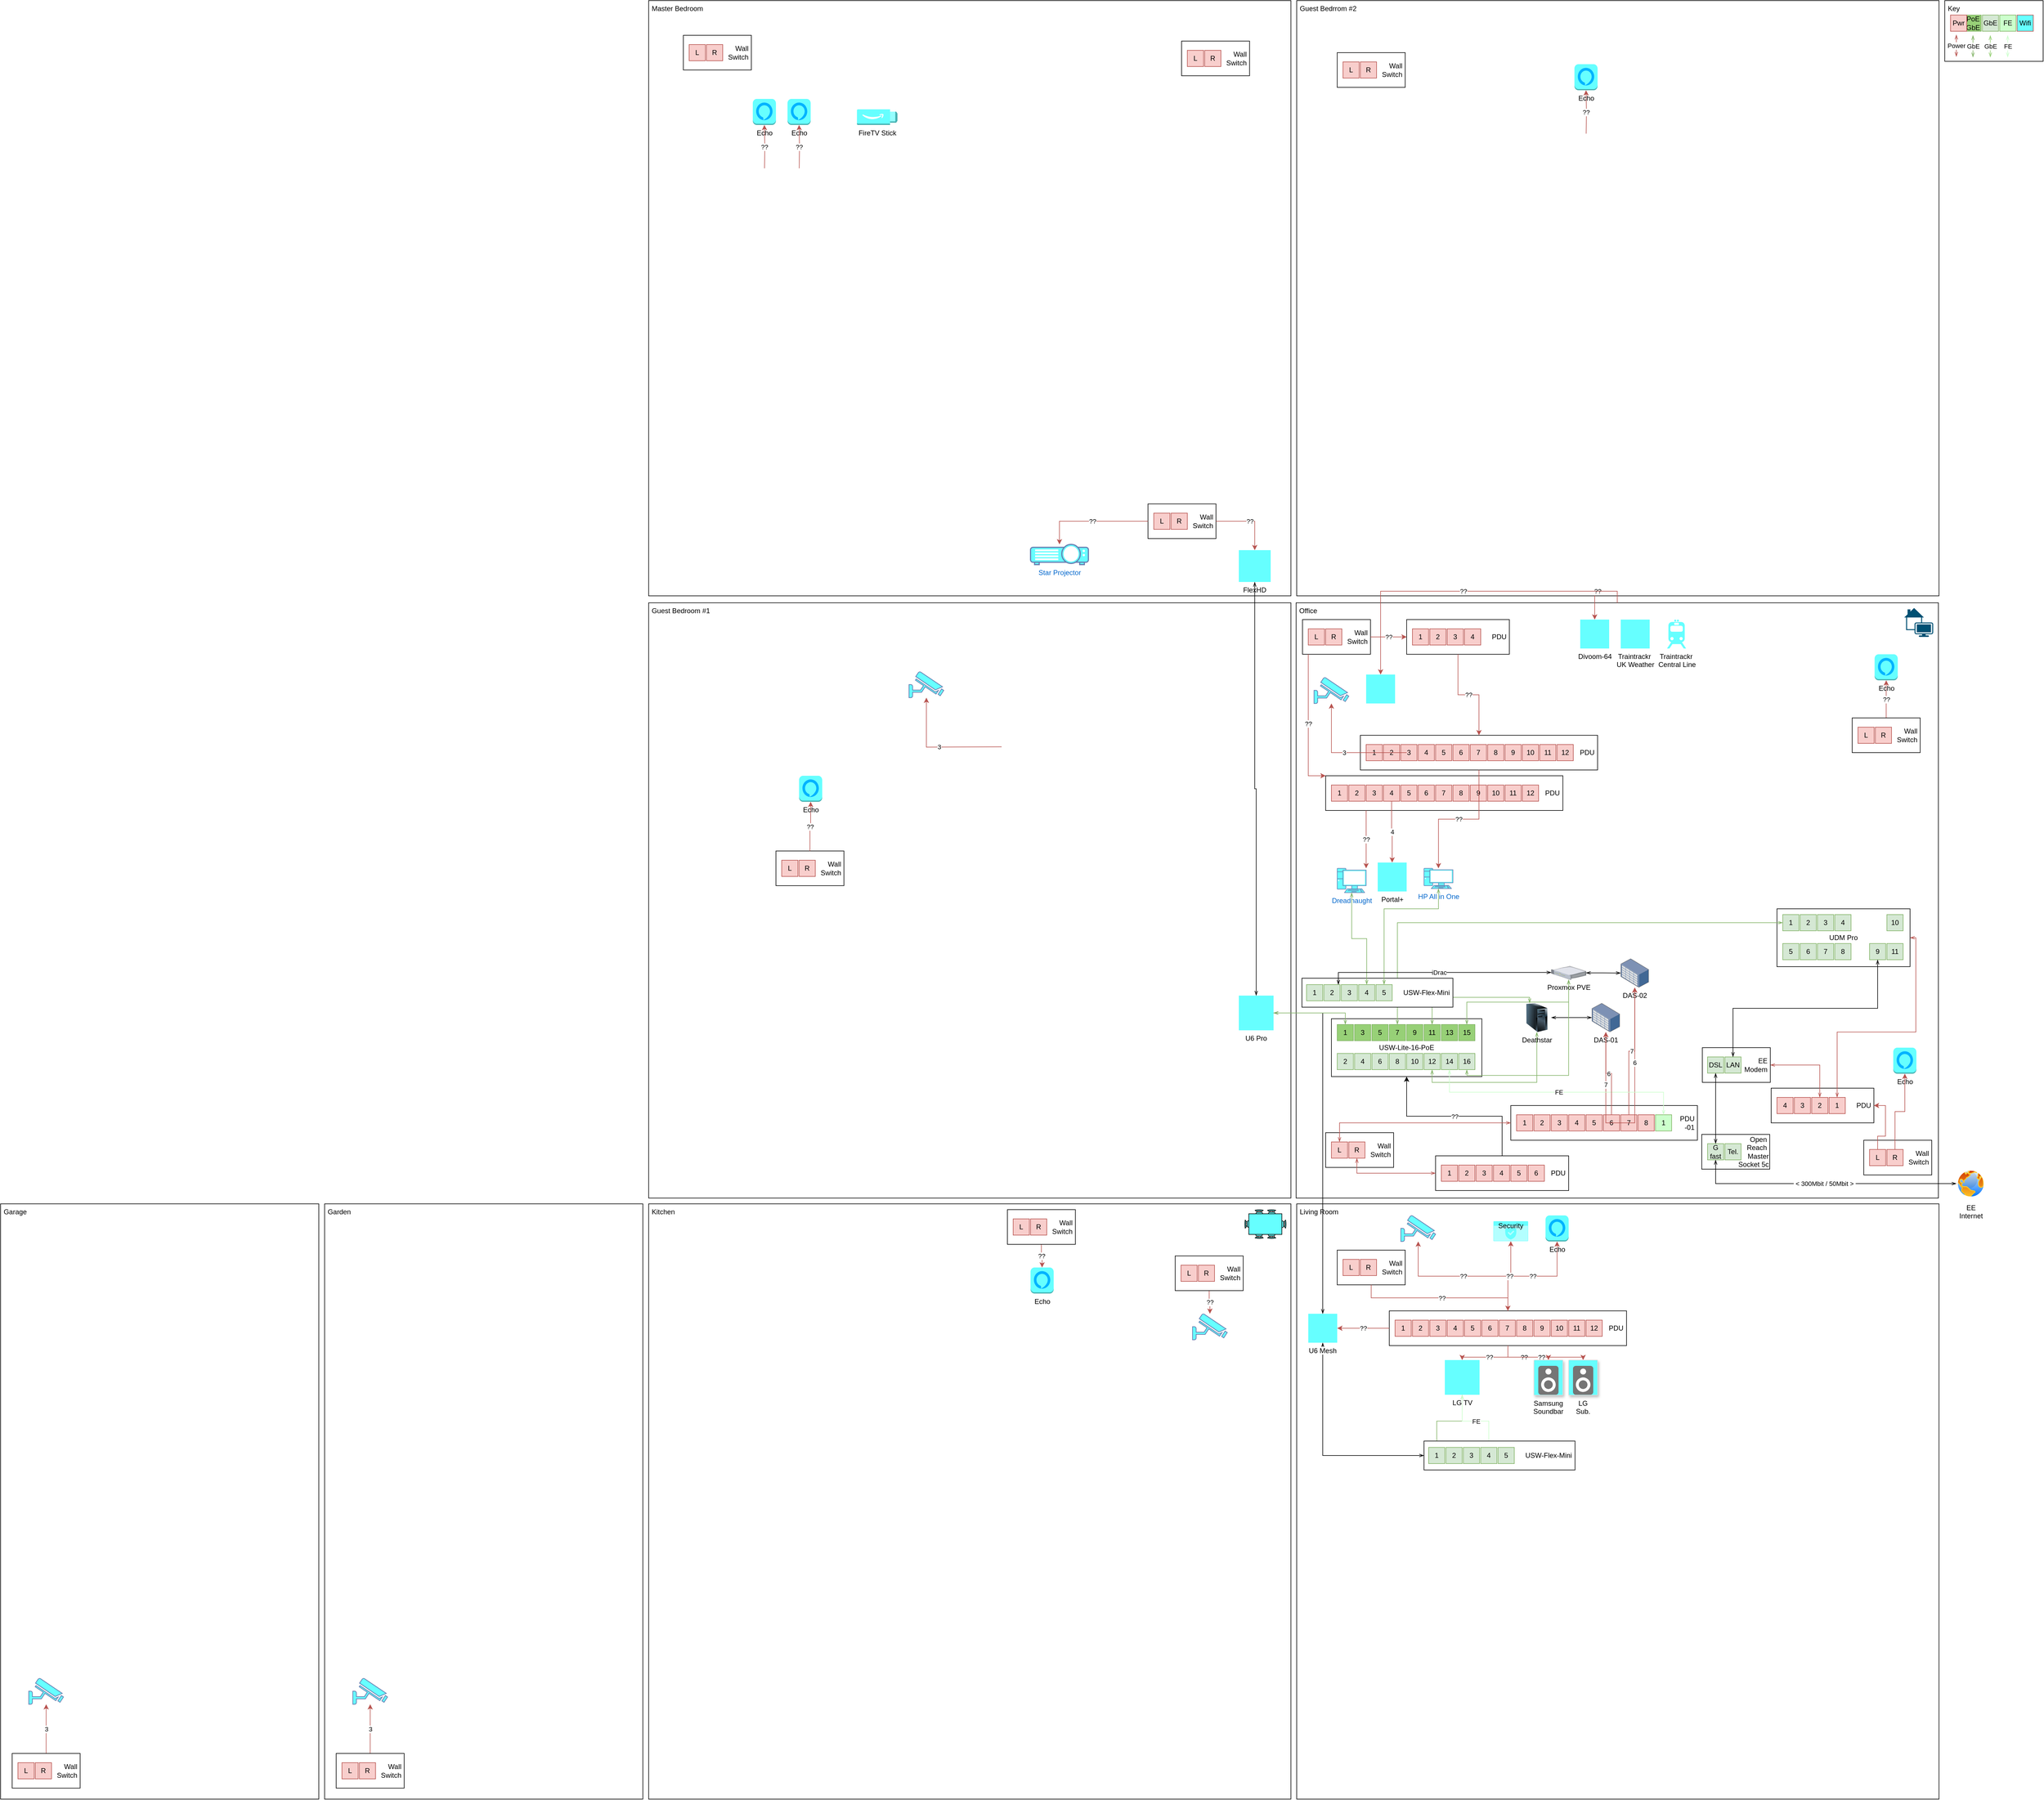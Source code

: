 <mxfile version="21.5.2" type="github">
  <diagram name="Page-1" id="LdHzJ6vxyb1afSf9P6ii">
    <mxGraphModel dx="5305" dy="2802" grid="1" gridSize="10" guides="1" tooltips="1" connect="1" arrows="1" fold="1" page="1" pageScale="1" pageWidth="1100" pageHeight="850" math="0" shadow="0">
      <root>
        <mxCell id="0" />
        <mxCell id="aFMg3YP72EsfVgEZLQHG-249" value="Rooms" style="" parent="0" />
        <mxCell id="aFMg3YP72EsfVgEZLQHG-304" value="&amp;nbsp;Garden" style="rounded=0;whiteSpace=wrap;html=1;horizontal=1;verticalAlign=top;align=left;movable=1;resizable=1;rotatable=1;deletable=1;editable=1;locked=0;connectable=1;" parent="aFMg3YP72EsfVgEZLQHG-249" vertex="1">
          <mxGeometry x="-2090" y="1090" width="550" height="1029" as="geometry" />
        </mxCell>
        <mxCell id="aFMg3YP72EsfVgEZLQHG-207" value="&amp;nbsp;Guest Bedrrom #2" style="rounded=0;whiteSpace=wrap;html=1;horizontal=1;verticalAlign=top;align=left;movable=1;resizable=1;rotatable=1;deletable=1;editable=1;locked=0;connectable=1;" parent="aFMg3YP72EsfVgEZLQHG-249" vertex="1">
          <mxGeometry x="-410" y="-990" width="1110" height="1029" as="geometry" />
        </mxCell>
        <mxCell id="aFMg3YP72EsfVgEZLQHG-206" value="&amp;nbsp;Master Bedroom" style="rounded=0;whiteSpace=wrap;html=1;horizontal=1;verticalAlign=top;align=left;movable=1;resizable=1;rotatable=1;deletable=1;editable=1;locked=0;connectable=1;" parent="aFMg3YP72EsfVgEZLQHG-249" vertex="1">
          <mxGeometry x="-1530" y="-990" width="1110" height="1029" as="geometry" />
        </mxCell>
        <mxCell id="aFMg3YP72EsfVgEZLQHG-5" value="&amp;nbsp;Office" style="rounded=0;whiteSpace=wrap;html=1;horizontal=1;verticalAlign=top;align=left;movable=1;resizable=1;rotatable=1;deletable=1;editable=1;locked=0;connectable=1;" parent="aFMg3YP72EsfVgEZLQHG-249" vertex="1">
          <mxGeometry x="-411" y="51" width="1110" height="1029" as="geometry" />
        </mxCell>
        <UserObject label="&amp;nbsp;Living Room" tags="" id="aFMg3YP72EsfVgEZLQHG-204">
          <mxCell style="rounded=0;whiteSpace=wrap;html=1;horizontal=1;verticalAlign=top;align=left;movable=1;resizable=1;rotatable=1;deletable=1;editable=1;locked=0;connectable=1;" parent="aFMg3YP72EsfVgEZLQHG-249" vertex="1">
            <mxGeometry x="-410" y="1090" width="1110" height="1029" as="geometry" />
          </mxCell>
        </UserObject>
        <mxCell id="aFMg3YP72EsfVgEZLQHG-205" value="&amp;nbsp;Kitchen" style="rounded=0;whiteSpace=wrap;html=1;horizontal=1;verticalAlign=top;align=left;movable=1;resizable=1;rotatable=1;deletable=1;editable=1;locked=0;connectable=1;" parent="aFMg3YP72EsfVgEZLQHG-249" vertex="1">
          <mxGeometry x="-1530" y="1090" width="1110" height="1029" as="geometry" />
        </mxCell>
        <mxCell id="aFMg3YP72EsfVgEZLQHG-4" value="" style="points=[[0.115,0.05,0],[0.335,0,0],[0.98,0.52,0],[1,0.71,0],[0.68,1,0],[0.065,0.76,0],[0,0.33,0],[0.68,0.33,0]];verticalLabelPosition=bottom;sketch=0;html=1;verticalAlign=top;aspect=fixed;align=center;pointerEvents=1;shape=mxgraph.cisco19.home_office;fillColor=#005073;strokeColor=none;movable=1;resizable=1;rotatable=1;deletable=1;editable=1;locked=0;connectable=1;" parent="aFMg3YP72EsfVgEZLQHG-249" vertex="1">
          <mxGeometry x="640" y="60" width="50" height="50" as="geometry" />
        </mxCell>
        <mxCell id="aFMg3YP72EsfVgEZLQHG-293" value="" style="shape=image;html=1;verticalAlign=top;verticalLabelPosition=bottom;labelBackgroundColor=#ffffff;imageAspect=0;aspect=fixed;image=https://cdn3.iconfinder.com/data/icons/belidong-hotel/32/Artboard_18-128.png" parent="aFMg3YP72EsfVgEZLQHG-249" vertex="1">
          <mxGeometry x="-480" y="-980" width="50" height="50" as="geometry" />
        </mxCell>
        <mxCell id="aFMg3YP72EsfVgEZLQHG-294" value="" style="shape=image;html=1;verticalAlign=top;verticalLabelPosition=bottom;labelBackgroundColor=#ffffff;imageAspect=0;aspect=fixed;image=https://cdn3.iconfinder.com/data/icons/belidong-hotel/32/Artboard_18-128.png" parent="aFMg3YP72EsfVgEZLQHG-249" vertex="1">
          <mxGeometry x="640" y="-980" width="50" height="50" as="geometry" />
        </mxCell>
        <mxCell id="aFMg3YP72EsfVgEZLQHG-295" value="&amp;nbsp;Guest Bedroom #1" style="rounded=0;whiteSpace=wrap;html=1;horizontal=1;verticalAlign=top;align=left;movable=1;resizable=1;rotatable=1;deletable=1;editable=1;locked=0;connectable=1;" parent="aFMg3YP72EsfVgEZLQHG-249" vertex="1">
          <mxGeometry x="-1530" y="51" width="1110" height="1029" as="geometry" />
        </mxCell>
        <mxCell id="aFMg3YP72EsfVgEZLQHG-296" value="" style="shape=image;html=1;verticalAlign=top;verticalLabelPosition=bottom;labelBackgroundColor=#ffffff;imageAspect=0;aspect=fixed;image=https://cdn3.iconfinder.com/data/icons/belidong-hotel/32/Artboard_18-128.png;imageBackground=default;" parent="aFMg3YP72EsfVgEZLQHG-249" vertex="1">
          <mxGeometry x="-480" y="61" width="50" height="50" as="geometry" />
        </mxCell>
        <mxCell id="aFMg3YP72EsfVgEZLQHG-303" value="" style="shape=image;html=1;verticalAlign=top;verticalLabelPosition=bottom;labelBackgroundColor=#ffffff;imageAspect=0;aspect=fixed;image=https://cdn2.iconfinder.com/data/icons/spring-30/30/Flower-1-128.png" parent="aFMg3YP72EsfVgEZLQHG-249" vertex="1">
          <mxGeometry x="-1600" y="1100" width="50" height="50" as="geometry" />
        </mxCell>
        <mxCell id="aFMg3YP72EsfVgEZLQHG-305" value="3" style="rounded=0;orthogonalLoop=1;jettySize=auto;html=1;fillColor=#f8cecc;strokeColor=#b85450;edgeStyle=orthogonalEdgeStyle;" parent="aFMg3YP72EsfVgEZLQHG-249" source="aFMg3YP72EsfVgEZLQHG-323" target="aFMg3YP72EsfVgEZLQHG-306" edge="1">
          <mxGeometry relative="1" as="geometry">
            <mxPoint x="-1570" y="2020" as="sourcePoint" />
            <mxPoint x="-2090" y="2230" as="targetPoint" />
          </mxGeometry>
        </mxCell>
        <mxCell id="aFMg3YP72EsfVgEZLQHG-327" value="&amp;nbsp;Garage" style="rounded=0;whiteSpace=wrap;html=1;horizontal=1;verticalAlign=top;align=left;movable=1;resizable=1;rotatable=1;deletable=1;editable=1;locked=0;connectable=1;" parent="aFMg3YP72EsfVgEZLQHG-249" vertex="1">
          <mxGeometry x="-2650" y="1090" width="550" height="1029" as="geometry" />
        </mxCell>
        <mxCell id="aFMg3YP72EsfVgEZLQHG-328" value="3" style="rounded=0;orthogonalLoop=1;jettySize=auto;html=1;fillColor=#f8cecc;strokeColor=#b85450;edgeStyle=orthogonalEdgeStyle;" parent="aFMg3YP72EsfVgEZLQHG-249" source="aFMg3YP72EsfVgEZLQHG-331" target="aFMg3YP72EsfVgEZLQHG-329" edge="1">
          <mxGeometry relative="1" as="geometry">
            <mxPoint x="-2130" y="2020" as="sourcePoint" />
            <mxPoint x="-2650" y="2230" as="targetPoint" />
          </mxGeometry>
        </mxCell>
        <mxCell id="aFMg3YP72EsfVgEZLQHG-338" value="" style="shape=image;html=1;verticalAlign=top;verticalLabelPosition=bottom;labelBackgroundColor=#ffffff;imageAspect=0;aspect=fixed;image=https://cdn1.iconfinder.com/data/icons/iconoir-vol-2/24/garage-128.png;imageBackground=default;" parent="aFMg3YP72EsfVgEZLQHG-249" vertex="1">
          <mxGeometry x="-2160" y="1100" width="50" height="50" as="geometry" />
        </mxCell>
        <mxCell id="aFMg3YP72EsfVgEZLQHG-352" value="??" style="edgeStyle=orthogonalEdgeStyle;rounded=0;orthogonalLoop=1;jettySize=auto;html=1;fillColor=#f8cecc;strokeColor=#b85450;" parent="aFMg3YP72EsfVgEZLQHG-249" source="aFMg3YP72EsfVgEZLQHG-348" target="aFMg3YP72EsfVgEZLQHG-353" edge="1">
          <mxGeometry relative="1" as="geometry">
            <mxPoint x="485" y="447" as="sourcePoint" />
            <mxPoint x="370" y="310" as="targetPoint" />
          </mxGeometry>
        </mxCell>
        <mxCell id="PF321P0QjHSob_b39fSD-50" value="" style="group;aspect=fixed;" vertex="1" connectable="0" parent="aFMg3YP72EsfVgEZLQHG-249">
          <mxGeometry x="-500" y="1100" width="71.93" height="50" as="geometry" />
        </mxCell>
        <mxCell id="PF321P0QjHSob_b39fSD-43" value="" style="verticalLabelPosition=bottom;html=1;verticalAlign=top;align=center;shape=mxgraph.floorplan.chair;shadow=0;fillColor=#66FFFF;aspect=fixed;" vertex="1" parent="PF321P0QjHSob_b39fSD-50">
          <mxGeometry x="17.983" width="14.283" height="18.568" as="geometry" />
        </mxCell>
        <mxCell id="PF321P0QjHSob_b39fSD-44" value="" style="verticalLabelPosition=bottom;html=1;verticalAlign=top;align=center;shape=mxgraph.floorplan.chair;shadow=0;direction=west;fillColor=#66FFFF;aspect=fixed;" vertex="1" parent="PF321P0QjHSob_b39fSD-50">
          <mxGeometry x="17.983" y="31.429" width="14.283" height="18.568" as="geometry" />
        </mxCell>
        <mxCell id="PF321P0QjHSob_b39fSD-45" value="" style="verticalLabelPosition=bottom;html=1;verticalAlign=top;align=center;shape=mxgraph.floorplan.chair;shadow=0;direction=north;fillColor=#66FFFF;aspect=fixed;" vertex="1" parent="PF321P0QjHSob_b39fSD-50">
          <mxGeometry y="17.857" width="18.568" height="14.283" as="geometry" />
        </mxCell>
        <mxCell id="PF321P0QjHSob_b39fSD-46" value="" style="verticalLabelPosition=bottom;html=1;verticalAlign=top;align=center;shape=mxgraph.floorplan.chair;shadow=0;direction=south;fillColor=#66FFFF;aspect=fixed;" vertex="1" parent="PF321P0QjHSob_b39fSD-50">
          <mxGeometry x="53.228" y="17.857" width="18.568" height="14.283" as="geometry" />
        </mxCell>
        <mxCell id="PF321P0QjHSob_b39fSD-47" value="" style="verticalLabelPosition=bottom;html=1;verticalAlign=top;align=center;shape=mxgraph.floorplan.chair;shadow=0;fillColor=#66FFFF;aspect=fixed;" vertex="1" parent="PF321P0QjHSob_b39fSD-50">
          <mxGeometry x="39.561" width="14.283" height="18.568" as="geometry" />
        </mxCell>
        <mxCell id="PF321P0QjHSob_b39fSD-48" value="" style="verticalLabelPosition=bottom;html=1;verticalAlign=top;align=center;shape=mxgraph.floorplan.chair;shadow=0;direction=west;fillColor=#66FFFF;aspect=fixed;" vertex="1" parent="PF321P0QjHSob_b39fSD-50">
          <mxGeometry x="39.561" y="31.429" width="14.283" height="18.568" as="geometry" />
        </mxCell>
        <mxCell id="PF321P0QjHSob_b39fSD-49" value="" style="shape=rect;shadow=0;html=1;fillColor=#66FFFF;aspect=fixed;" vertex="1" parent="PF321P0QjHSob_b39fSD-50">
          <mxGeometry x="7.193" y="7.143" width="57.132" height="35.708" as="geometry" />
        </mxCell>
        <mxCell id="aFMg3YP72EsfVgEZLQHG-91" value="Compute + Storage" parent="0" />
        <mxCell id="aFMg3YP72EsfVgEZLQHG-29" value="Dreadnaught" style="fontColor=#0066CC;verticalAlign=top;verticalLabelPosition=bottom;labelPosition=center;align=center;html=1;outlineConnect=0;fillColor=#66FFFF;strokeColor=#6881B3;gradientColor=none;gradientDirection=north;strokeWidth=2;shape=mxgraph.networks.pc;" parent="aFMg3YP72EsfVgEZLQHG-91" vertex="1">
          <mxGeometry x="-340" y="510" width="50" height="42" as="geometry" />
        </mxCell>
        <mxCell id="aFMg3YP72EsfVgEZLQHG-30" value="HP All in One" style="fontColor=#0066CC;verticalAlign=top;verticalLabelPosition=bottom;labelPosition=center;align=center;html=1;outlineConnect=0;fillColor=#66FFFF;strokeColor=#6881B3;gradientColor=none;gradientDirection=north;strokeWidth=2;shape=mxgraph.networks.pc;aspect=fixed;" parent="aFMg3YP72EsfVgEZLQHG-91" vertex="1">
          <mxGeometry x="-190" y="510" width="50" height="35" as="geometry" />
        </mxCell>
        <mxCell id="aFMg3YP72EsfVgEZLQHG-37" value="Proxmox PVE" style="verticalLabelPosition=bottom;sketch=0;aspect=fixed;html=1;verticalAlign=top;strokeColor=none;align=center;outlineConnect=0;shape=mxgraph.citrix.1u_2u_server;container=0;metaEdit=0;backgroundOutline=0;comic=1;" parent="aFMg3YP72EsfVgEZLQHG-91" vertex="1">
          <mxGeometry x="30" y="679" width="60" height="23.46" as="geometry" />
        </mxCell>
        <mxCell id="aFMg3YP72EsfVgEZLQHG-66" value="Deathstar" style="image;html=1;image=img/lib/clip_art/computers/Server_Tower_128x128.png" parent="aFMg3YP72EsfVgEZLQHG-91" vertex="1">
          <mxGeometry x="-20" y="743" width="50" height="50" as="geometry" />
        </mxCell>
        <mxCell id="aFMg3YP72EsfVgEZLQHG-72" value="DAS-01" style="image;points=[];aspect=fixed;html=1;align=center;shadow=0;dashed=0;image=img/lib/allied_telesis/storage/Datacenter_Server_Storage_Unit_Large.svg;" parent="aFMg3YP72EsfVgEZLQHG-91" vertex="1">
          <mxGeometry x="100" y="743" width="48.46" height="50" as="geometry" />
        </mxCell>
        <mxCell id="aFMg3YP72EsfVgEZLQHG-75" value="DAS-02" style="image;points=[];aspect=fixed;html=1;align=center;shadow=0;dashed=0;image=img/lib/allied_telesis/storage/Datacenter_Server_Storage_Unit_Large.svg;" parent="aFMg3YP72EsfVgEZLQHG-91" vertex="1">
          <mxGeometry x="150" y="666.0" width="48.46" height="50" as="geometry" />
        </mxCell>
        <mxCell id="aFMg3YP72EsfVgEZLQHG-180" value="" style="endArrow=openThin;html=1;rounded=0;strokeColor=#000000;startArrow=openThin;startFill=0;endFill=0;fillColor=#f8cecc;edgeStyle=orthogonalEdgeStyle;" parent="aFMg3YP72EsfVgEZLQHG-91" source="aFMg3YP72EsfVgEZLQHG-37" target="aFMg3YP72EsfVgEZLQHG-75" edge="1">
          <mxGeometry relative="1" as="geometry">
            <mxPoint x="710" y="508" as="sourcePoint" />
            <mxPoint x="1148" y="460" as="targetPoint" />
          </mxGeometry>
        </mxCell>
        <mxCell id="aFMg3YP72EsfVgEZLQHG-181" value="" style="endArrow=openThin;html=1;rounded=0;strokeColor=#000000;startArrow=openThin;startFill=0;endFill=0;fillColor=#f8cecc;edgeStyle=orthogonalEdgeStyle;" parent="aFMg3YP72EsfVgEZLQHG-91" source="aFMg3YP72EsfVgEZLQHG-66" target="aFMg3YP72EsfVgEZLQHG-72" edge="1">
          <mxGeometry relative="1" as="geometry">
            <mxPoint x="710" y="618" as="sourcePoint" />
            <mxPoint x="1148" y="570" as="targetPoint" />
          </mxGeometry>
        </mxCell>
        <mxCell id="aFMg3YP72EsfVgEZLQHG-92" value="Power" parent="0" />
        <mxCell id="aFMg3YP72EsfVgEZLQHG-11" value="" style="group" parent="aFMg3YP72EsfVgEZLQHG-92" vertex="1" connectable="0">
          <mxGeometry x="410" y="890" width="177.5" height="60" as="geometry" />
        </mxCell>
        <mxCell id="Skk9IjnTPZE2Z5z-faYJ-70" value="PDU&amp;nbsp;" style="rounded=0;whiteSpace=wrap;html=1;horizontal=1;verticalAlign=middle;align=right;" parent="aFMg3YP72EsfVgEZLQHG-11" vertex="1">
          <mxGeometry width="177.5" height="60" as="geometry" />
        </mxCell>
        <mxCell id="Skk9IjnTPZE2Z5z-faYJ-71" value="2" style="whiteSpace=wrap;html=1;aspect=fixed;fillColor=#f8cecc;strokeColor=#b85450;" parent="aFMg3YP72EsfVgEZLQHG-11" vertex="1">
          <mxGeometry x="70" y="16" width="28" height="28" as="geometry" />
        </mxCell>
        <mxCell id="Skk9IjnTPZE2Z5z-faYJ-72" value="1" style="whiteSpace=wrap;html=1;aspect=fixed;fillColor=#f8cecc;strokeColor=#b85450;" parent="aFMg3YP72EsfVgEZLQHG-11" vertex="1">
          <mxGeometry x="100" y="16" width="28" height="28" as="geometry" />
        </mxCell>
        <mxCell id="Skk9IjnTPZE2Z5z-faYJ-73" value="4" style="whiteSpace=wrap;html=1;aspect=fixed;fillColor=#f8cecc;strokeColor=#b85450;" parent="aFMg3YP72EsfVgEZLQHG-11" vertex="1">
          <mxGeometry x="10" y="16" width="28" height="28" as="geometry" />
        </mxCell>
        <mxCell id="Skk9IjnTPZE2Z5z-faYJ-74" value="3" style="whiteSpace=wrap;html=1;aspect=fixed;fillColor=#f8cecc;strokeColor=#b85450;" parent="aFMg3YP72EsfVgEZLQHG-11" vertex="1">
          <mxGeometry x="40" y="16" width="28" height="28" as="geometry" />
        </mxCell>
        <mxCell id="aFMg3YP72EsfVgEZLQHG-62" value="" style="group" parent="aFMg3YP72EsfVgEZLQHG-92" vertex="1" connectable="0">
          <mxGeometry x="-40" y="920" width="322.5" height="60" as="geometry" />
        </mxCell>
        <mxCell id="aFMg3YP72EsfVgEZLQHG-47" value="PDU&amp;nbsp;&lt;br&gt;-01&amp;nbsp;" style="rounded=0;whiteSpace=wrap;html=1;horizontal=1;verticalAlign=middle;align=right;container=0;" parent="aFMg3YP72EsfVgEZLQHG-62" vertex="1">
          <mxGeometry width="322.5" height="60" as="geometry" />
        </mxCell>
        <mxCell id="aFMg3YP72EsfVgEZLQHG-48" value="3" style="whiteSpace=wrap;html=1;aspect=fixed;fillColor=#f8cecc;strokeColor=#b85450;container=0;" parent="aFMg3YP72EsfVgEZLQHG-62" vertex="1">
          <mxGeometry x="70" y="16" width="28" height="28" as="geometry" />
        </mxCell>
        <mxCell id="aFMg3YP72EsfVgEZLQHG-49" value="4" style="whiteSpace=wrap;html=1;aspect=fixed;fillColor=#f8cecc;strokeColor=#b85450;container=0;" parent="aFMg3YP72EsfVgEZLQHG-62" vertex="1">
          <mxGeometry x="100" y="16" width="28" height="28" as="geometry" />
        </mxCell>
        <mxCell id="aFMg3YP72EsfVgEZLQHG-50" value="1" style="whiteSpace=wrap;html=1;aspect=fixed;fillColor=#f8cecc;strokeColor=#b85450;container=0;" parent="aFMg3YP72EsfVgEZLQHG-62" vertex="1">
          <mxGeometry x="10" y="16" width="28" height="28" as="geometry" />
        </mxCell>
        <mxCell id="aFMg3YP72EsfVgEZLQHG-51" value="2" style="whiteSpace=wrap;html=1;aspect=fixed;fillColor=#f8cecc;strokeColor=#b85450;container=0;" parent="aFMg3YP72EsfVgEZLQHG-62" vertex="1">
          <mxGeometry x="40" y="16" width="28" height="28" as="geometry" />
        </mxCell>
        <mxCell id="aFMg3YP72EsfVgEZLQHG-52" value="7" style="whiteSpace=wrap;html=1;aspect=fixed;fillColor=#f8cecc;strokeColor=#b85450;container=0;" parent="aFMg3YP72EsfVgEZLQHG-62" vertex="1">
          <mxGeometry x="190" y="16" width="28" height="28" as="geometry" />
        </mxCell>
        <mxCell id="aFMg3YP72EsfVgEZLQHG-53" value="8" style="whiteSpace=wrap;html=1;aspect=fixed;fillColor=#f8cecc;strokeColor=#b85450;container=0;" parent="aFMg3YP72EsfVgEZLQHG-62" vertex="1">
          <mxGeometry x="220" y="16" width="28" height="28" as="geometry" />
        </mxCell>
        <mxCell id="aFMg3YP72EsfVgEZLQHG-54" value="5" style="whiteSpace=wrap;html=1;aspect=fixed;fillColor=#f8cecc;strokeColor=#b85450;container=0;" parent="aFMg3YP72EsfVgEZLQHG-62" vertex="1">
          <mxGeometry x="130" y="16" width="28" height="28" as="geometry" />
        </mxCell>
        <mxCell id="aFMg3YP72EsfVgEZLQHG-55" value="6" style="whiteSpace=wrap;html=1;aspect=fixed;fillColor=#f8cecc;strokeColor=#b85450;container=0;" parent="aFMg3YP72EsfVgEZLQHG-62" vertex="1">
          <mxGeometry x="160" y="16" width="28" height="28" as="geometry" />
        </mxCell>
        <mxCell id="aFMg3YP72EsfVgEZLQHG-61" value="1" style="whiteSpace=wrap;html=1;aspect=fixed;fillColor=#CCFFCC;strokeColor=#82b366;container=0;" parent="aFMg3YP72EsfVgEZLQHG-62" vertex="1">
          <mxGeometry x="250" y="16" width="28" height="28" as="geometry" />
        </mxCell>
        <mxCell id="aFMg3YP72EsfVgEZLQHG-42" value="" style="group" parent="aFMg3YP72EsfVgEZLQHG-92" vertex="1" connectable="0">
          <mxGeometry x="-360" y="967" width="117.5" height="60" as="geometry" />
        </mxCell>
        <mxCell id="aFMg3YP72EsfVgEZLQHG-156" value="??" style="edgeStyle=orthogonalEdgeStyle;rounded=0;orthogonalLoop=1;jettySize=auto;html=1;" parent="aFMg3YP72EsfVgEZLQHG-42" source="aFMg3YP72EsfVgEZLQHG-140" target="Skk9IjnTPZE2Z5z-faYJ-14" edge="1">
          <mxGeometry relative="1" as="geometry" />
        </mxCell>
        <mxCell id="aFMg3YP72EsfVgEZLQHG-43" value="Wall&amp;nbsp;&lt;br&gt;Switch&amp;nbsp;" style="rounded=0;whiteSpace=wrap;html=1;horizontal=1;verticalAlign=middle;align=right;" parent="aFMg3YP72EsfVgEZLQHG-42" vertex="1">
          <mxGeometry width="117.5" height="60" as="geometry" />
        </mxCell>
        <mxCell id="aFMg3YP72EsfVgEZLQHG-44" value="L" style="whiteSpace=wrap;html=1;aspect=fixed;fillColor=#f8cecc;strokeColor=#b85450;" parent="aFMg3YP72EsfVgEZLQHG-42" vertex="1">
          <mxGeometry x="10" y="16" width="28" height="28" as="geometry" />
        </mxCell>
        <mxCell id="aFMg3YP72EsfVgEZLQHG-45" value="R" style="whiteSpace=wrap;html=1;aspect=fixed;fillColor=#f8cecc;strokeColor=#b85450;" parent="aFMg3YP72EsfVgEZLQHG-42" vertex="1">
          <mxGeometry x="40" y="16" width="28" height="28" as="geometry" />
        </mxCell>
        <mxCell id="Skk9IjnTPZE2Z5z-faYJ-78" value="" style="endArrow=openThin;html=1;rounded=0;edgeStyle=orthogonalEdgeStyle;strokeColor=#b85450;startArrow=openThin;startFill=0;endFill=0;exitX=1;exitY=0.5;exitDx=0;exitDy=0;fillColor=#f8cecc;" parent="aFMg3YP72EsfVgEZLQHG-92" source="Skk9IjnTPZE2Z5z-faYJ-37" target="Skk9IjnTPZE2Z5z-faYJ-72" edge="1">
          <mxGeometry relative="1" as="geometry">
            <mxPoint x="521" y="310" as="sourcePoint" />
            <mxPoint x="386" y="686" as="targetPoint" />
          </mxGeometry>
        </mxCell>
        <mxCell id="Skk9IjnTPZE2Z5z-faYJ-76" value="" style="endArrow=openThin;html=1;rounded=0;edgeStyle=orthogonalEdgeStyle;strokeColor=#b85450;startArrow=openThin;startFill=0;endFill=0;exitX=1;exitY=0.5;exitDx=0;exitDy=0;entryX=0.5;entryY=0;entryDx=0;entryDy=0;fillColor=#f8cecc;" parent="aFMg3YP72EsfVgEZLQHG-92" source="Skk9IjnTPZE2Z5z-faYJ-50" target="Skk9IjnTPZE2Z5z-faYJ-71" edge="1">
          <mxGeometry relative="1" as="geometry">
            <mxPoint x="351" y="430" as="sourcePoint" />
            <mxPoint x="561" y="580.05" as="targetPoint" />
          </mxGeometry>
        </mxCell>
        <mxCell id="aFMg3YP72EsfVgEZLQHG-57" value="" style="endArrow=openThin;html=1;rounded=0;strokeColor=#b85450;startArrow=openThin;startFill=0;endFill=0;fillColor=#f8cecc;entryX=0;entryY=0.5;entryDx=0;entryDy=0;edgeStyle=orthogonalEdgeStyle;exitX=0.5;exitY=0;exitDx=0;exitDy=0;" parent="aFMg3YP72EsfVgEZLQHG-92" source="aFMg3YP72EsfVgEZLQHG-44" target="aFMg3YP72EsfVgEZLQHG-47" edge="1">
          <mxGeometry relative="1" as="geometry">
            <mxPoint x="-510" y="940" as="sourcePoint" />
            <mxPoint x="640" y="686" as="targetPoint" />
          </mxGeometry>
        </mxCell>
        <mxCell id="aFMg3YP72EsfVgEZLQHG-95" value="" style="group" parent="aFMg3YP72EsfVgEZLQHG-92" vertex="1" connectable="0">
          <mxGeometry x="-300" y="280" width="410" height="60" as="geometry" />
        </mxCell>
        <mxCell id="aFMg3YP72EsfVgEZLQHG-77" value="PDU&amp;nbsp;" style="rounded=0;whiteSpace=wrap;html=1;horizontal=1;verticalAlign=middle;align=right;container=0;" parent="aFMg3YP72EsfVgEZLQHG-95" vertex="1">
          <mxGeometry width="410" height="60" as="geometry" />
        </mxCell>
        <mxCell id="aFMg3YP72EsfVgEZLQHG-78" value="3" style="whiteSpace=wrap;html=1;aspect=fixed;fillColor=#f8cecc;strokeColor=#b85450;container=0;" parent="aFMg3YP72EsfVgEZLQHG-95" vertex="1">
          <mxGeometry x="70" y="16" width="28" height="28" as="geometry" />
        </mxCell>
        <mxCell id="aFMg3YP72EsfVgEZLQHG-79" value="4" style="whiteSpace=wrap;html=1;aspect=fixed;fillColor=#f8cecc;strokeColor=#b85450;container=0;" parent="aFMg3YP72EsfVgEZLQHG-95" vertex="1">
          <mxGeometry x="100" y="16" width="28" height="28" as="geometry" />
        </mxCell>
        <mxCell id="aFMg3YP72EsfVgEZLQHG-80" value="1" style="whiteSpace=wrap;html=1;aspect=fixed;fillColor=#f8cecc;strokeColor=#b85450;container=0;" parent="aFMg3YP72EsfVgEZLQHG-95" vertex="1">
          <mxGeometry x="10" y="16" width="28" height="28" as="geometry" />
        </mxCell>
        <mxCell id="aFMg3YP72EsfVgEZLQHG-81" value="2" style="whiteSpace=wrap;html=1;aspect=fixed;fillColor=#f8cecc;strokeColor=#b85450;container=0;" parent="aFMg3YP72EsfVgEZLQHG-95" vertex="1">
          <mxGeometry x="40" y="16" width="28" height="28" as="geometry" />
        </mxCell>
        <mxCell id="aFMg3YP72EsfVgEZLQHG-82" value="7" style="whiteSpace=wrap;html=1;aspect=fixed;fillColor=#f8cecc;strokeColor=#b85450;container=0;" parent="aFMg3YP72EsfVgEZLQHG-95" vertex="1">
          <mxGeometry x="190" y="16" width="28" height="28" as="geometry" />
        </mxCell>
        <mxCell id="aFMg3YP72EsfVgEZLQHG-83" value="8" style="whiteSpace=wrap;html=1;aspect=fixed;fillColor=#f8cecc;strokeColor=#b85450;container=0;" parent="aFMg3YP72EsfVgEZLQHG-95" vertex="1">
          <mxGeometry x="220" y="16" width="28" height="28" as="geometry" />
        </mxCell>
        <mxCell id="aFMg3YP72EsfVgEZLQHG-84" value="5" style="whiteSpace=wrap;html=1;aspect=fixed;fillColor=#f8cecc;strokeColor=#b85450;container=0;" parent="aFMg3YP72EsfVgEZLQHG-95" vertex="1">
          <mxGeometry x="130" y="16" width="28" height="28" as="geometry" />
        </mxCell>
        <mxCell id="aFMg3YP72EsfVgEZLQHG-85" value="6" style="whiteSpace=wrap;html=1;aspect=fixed;fillColor=#f8cecc;strokeColor=#b85450;container=0;" parent="aFMg3YP72EsfVgEZLQHG-95" vertex="1">
          <mxGeometry x="160" y="16" width="28" height="28" as="geometry" />
        </mxCell>
        <mxCell id="aFMg3YP72EsfVgEZLQHG-87" value="11" style="whiteSpace=wrap;html=1;aspect=fixed;fillColor=#f8cecc;strokeColor=#b85450;container=0;" parent="aFMg3YP72EsfVgEZLQHG-95" vertex="1">
          <mxGeometry x="310" y="16" width="28" height="28" as="geometry" />
        </mxCell>
        <mxCell id="aFMg3YP72EsfVgEZLQHG-88" value="12" style="whiteSpace=wrap;html=1;aspect=fixed;fillColor=#f8cecc;strokeColor=#b85450;container=0;" parent="aFMg3YP72EsfVgEZLQHG-95" vertex="1">
          <mxGeometry x="340" y="16" width="28" height="28" as="geometry" />
        </mxCell>
        <mxCell id="aFMg3YP72EsfVgEZLQHG-89" value="9" style="whiteSpace=wrap;html=1;aspect=fixed;fillColor=#f8cecc;strokeColor=#b85450;container=0;" parent="aFMg3YP72EsfVgEZLQHG-95" vertex="1">
          <mxGeometry x="250" y="16" width="28" height="28" as="geometry" />
        </mxCell>
        <mxCell id="aFMg3YP72EsfVgEZLQHG-90" value="10" style="whiteSpace=wrap;html=1;aspect=fixed;fillColor=#f8cecc;strokeColor=#b85450;container=0;" parent="aFMg3YP72EsfVgEZLQHG-95" vertex="1">
          <mxGeometry x="280" y="16" width="28" height="28" as="geometry" />
        </mxCell>
        <mxCell id="aFMg3YP72EsfVgEZLQHG-100" value="" style="group" parent="aFMg3YP72EsfVgEZLQHG-92" vertex="1" connectable="0">
          <mxGeometry x="-360" y="350" width="410" height="60" as="geometry" />
        </mxCell>
        <mxCell id="aFMg3YP72EsfVgEZLQHG-101" value="PDU&amp;nbsp;" style="rounded=0;whiteSpace=wrap;html=1;horizontal=1;verticalAlign=middle;align=right;container=0;" parent="aFMg3YP72EsfVgEZLQHG-100" vertex="1">
          <mxGeometry width="410" height="60" as="geometry" />
        </mxCell>
        <mxCell id="aFMg3YP72EsfVgEZLQHG-102" value="3" style="whiteSpace=wrap;html=1;aspect=fixed;fillColor=#f8cecc;strokeColor=#b85450;container=0;" parent="aFMg3YP72EsfVgEZLQHG-100" vertex="1">
          <mxGeometry x="70" y="16" width="28" height="28" as="geometry" />
        </mxCell>
        <mxCell id="aFMg3YP72EsfVgEZLQHG-103" value="4" style="whiteSpace=wrap;html=1;aspect=fixed;fillColor=#f8cecc;strokeColor=#b85450;container=0;" parent="aFMg3YP72EsfVgEZLQHG-100" vertex="1">
          <mxGeometry x="100" y="16" width="28" height="28" as="geometry" />
        </mxCell>
        <mxCell id="aFMg3YP72EsfVgEZLQHG-104" value="1" style="whiteSpace=wrap;html=1;aspect=fixed;fillColor=#f8cecc;strokeColor=#b85450;container=0;" parent="aFMg3YP72EsfVgEZLQHG-100" vertex="1">
          <mxGeometry x="10" y="16" width="28" height="28" as="geometry" />
        </mxCell>
        <mxCell id="aFMg3YP72EsfVgEZLQHG-105" value="2" style="whiteSpace=wrap;html=1;aspect=fixed;fillColor=#f8cecc;strokeColor=#b85450;container=0;" parent="aFMg3YP72EsfVgEZLQHG-100" vertex="1">
          <mxGeometry x="40" y="16" width="28" height="28" as="geometry" />
        </mxCell>
        <mxCell id="aFMg3YP72EsfVgEZLQHG-106" value="7" style="whiteSpace=wrap;html=1;aspect=fixed;fillColor=#f8cecc;strokeColor=#b85450;container=0;" parent="aFMg3YP72EsfVgEZLQHG-100" vertex="1">
          <mxGeometry x="190" y="16" width="28" height="28" as="geometry" />
        </mxCell>
        <mxCell id="aFMg3YP72EsfVgEZLQHG-107" value="8" style="whiteSpace=wrap;html=1;aspect=fixed;fillColor=#f8cecc;strokeColor=#b85450;container=0;" parent="aFMg3YP72EsfVgEZLQHG-100" vertex="1">
          <mxGeometry x="220" y="16" width="28" height="28" as="geometry" />
        </mxCell>
        <mxCell id="aFMg3YP72EsfVgEZLQHG-108" value="5" style="whiteSpace=wrap;html=1;aspect=fixed;fillColor=#f8cecc;strokeColor=#b85450;container=0;" parent="aFMg3YP72EsfVgEZLQHG-100" vertex="1">
          <mxGeometry x="130" y="16" width="28" height="28" as="geometry" />
        </mxCell>
        <mxCell id="aFMg3YP72EsfVgEZLQHG-109" value="6" style="whiteSpace=wrap;html=1;aspect=fixed;fillColor=#f8cecc;strokeColor=#b85450;container=0;" parent="aFMg3YP72EsfVgEZLQHG-100" vertex="1">
          <mxGeometry x="160" y="16" width="28" height="28" as="geometry" />
        </mxCell>
        <mxCell id="aFMg3YP72EsfVgEZLQHG-110" value="11" style="whiteSpace=wrap;html=1;aspect=fixed;fillColor=#f8cecc;strokeColor=#b85450;container=0;" parent="aFMg3YP72EsfVgEZLQHG-100" vertex="1">
          <mxGeometry x="310" y="16" width="28" height="28" as="geometry" />
        </mxCell>
        <mxCell id="aFMg3YP72EsfVgEZLQHG-111" value="12" style="whiteSpace=wrap;html=1;aspect=fixed;fillColor=#f8cecc;strokeColor=#b85450;container=0;" parent="aFMg3YP72EsfVgEZLQHG-100" vertex="1">
          <mxGeometry x="340" y="16" width="28" height="28" as="geometry" />
        </mxCell>
        <mxCell id="aFMg3YP72EsfVgEZLQHG-112" value="9" style="whiteSpace=wrap;html=1;aspect=fixed;fillColor=#f8cecc;strokeColor=#b85450;container=0;" parent="aFMg3YP72EsfVgEZLQHG-100" vertex="1">
          <mxGeometry x="250" y="16" width="28" height="28" as="geometry" />
        </mxCell>
        <mxCell id="aFMg3YP72EsfVgEZLQHG-113" value="10" style="whiteSpace=wrap;html=1;aspect=fixed;fillColor=#f8cecc;strokeColor=#b85450;container=0;" parent="aFMg3YP72EsfVgEZLQHG-100" vertex="1">
          <mxGeometry x="280" y="16" width="28" height="28" as="geometry" />
        </mxCell>
        <mxCell id="aFMg3YP72EsfVgEZLQHG-122" value="" style="group" parent="aFMg3YP72EsfVgEZLQHG-92" vertex="1" connectable="0">
          <mxGeometry x="-400" y="80" width="117.5" height="60" as="geometry" />
        </mxCell>
        <mxCell id="aFMg3YP72EsfVgEZLQHG-97" value="Wall&amp;nbsp;&lt;br&gt;Switch&amp;nbsp;" style="rounded=0;whiteSpace=wrap;html=1;horizontal=1;verticalAlign=middle;align=right;" parent="aFMg3YP72EsfVgEZLQHG-122" vertex="1">
          <mxGeometry width="117.5" height="60" as="geometry" />
        </mxCell>
        <mxCell id="aFMg3YP72EsfVgEZLQHG-96" value="" style="group" parent="aFMg3YP72EsfVgEZLQHG-122" vertex="1" connectable="0">
          <mxGeometry width="117.5" height="60" as="geometry" />
        </mxCell>
        <mxCell id="aFMg3YP72EsfVgEZLQHG-98" value="L" style="whiteSpace=wrap;html=1;aspect=fixed;fillColor=#f8cecc;strokeColor=#b85450;" parent="aFMg3YP72EsfVgEZLQHG-96" vertex="1">
          <mxGeometry x="10" y="16" width="28" height="28" as="geometry" />
        </mxCell>
        <mxCell id="aFMg3YP72EsfVgEZLQHG-99" value="R" style="whiteSpace=wrap;html=1;aspect=fixed;fillColor=#f8cecc;strokeColor=#b85450;" parent="aFMg3YP72EsfVgEZLQHG-96" vertex="1">
          <mxGeometry x="40" y="16" width="28" height="28" as="geometry" />
        </mxCell>
        <mxCell id="aFMg3YP72EsfVgEZLQHG-123" value="" style="group" parent="aFMg3YP72EsfVgEZLQHG-92" vertex="1" connectable="0">
          <mxGeometry x="-220" y="80" width="177.5" height="60" as="geometry" />
        </mxCell>
        <mxCell id="aFMg3YP72EsfVgEZLQHG-124" value="PDU&amp;nbsp;" style="rounded=0;whiteSpace=wrap;html=1;horizontal=1;verticalAlign=middle;align=right;" parent="aFMg3YP72EsfVgEZLQHG-123" vertex="1">
          <mxGeometry width="177.5" height="60" as="geometry" />
        </mxCell>
        <mxCell id="aFMg3YP72EsfVgEZLQHG-125" value="3" style="whiteSpace=wrap;html=1;aspect=fixed;fillColor=#f8cecc;strokeColor=#b85450;" parent="aFMg3YP72EsfVgEZLQHG-123" vertex="1">
          <mxGeometry x="70" y="16" width="28" height="28" as="geometry" />
        </mxCell>
        <mxCell id="aFMg3YP72EsfVgEZLQHG-126" value="4" style="whiteSpace=wrap;html=1;aspect=fixed;fillColor=#f8cecc;strokeColor=#b85450;" parent="aFMg3YP72EsfVgEZLQHG-123" vertex="1">
          <mxGeometry x="100" y="16" width="28" height="28" as="geometry" />
        </mxCell>
        <mxCell id="aFMg3YP72EsfVgEZLQHG-127" value="1" style="whiteSpace=wrap;html=1;aspect=fixed;fillColor=#f8cecc;strokeColor=#b85450;" parent="aFMg3YP72EsfVgEZLQHG-123" vertex="1">
          <mxGeometry x="10" y="16" width="28" height="28" as="geometry" />
        </mxCell>
        <mxCell id="aFMg3YP72EsfVgEZLQHG-128" value="2" style="whiteSpace=wrap;html=1;aspect=fixed;fillColor=#f8cecc;strokeColor=#b85450;" parent="aFMg3YP72EsfVgEZLQHG-123" vertex="1">
          <mxGeometry x="40" y="16" width="28" height="28" as="geometry" />
        </mxCell>
        <mxCell id="aFMg3YP72EsfVgEZLQHG-154" value="" style="group" parent="aFMg3YP72EsfVgEZLQHG-92" vertex="1" connectable="0">
          <mxGeometry x="-170" y="1007" width="230" height="60" as="geometry" />
        </mxCell>
        <mxCell id="aFMg3YP72EsfVgEZLQHG-140" value="PDU&amp;nbsp;" style="rounded=0;whiteSpace=wrap;html=1;horizontal=1;verticalAlign=middle;align=right;container=0;" parent="aFMg3YP72EsfVgEZLQHG-154" vertex="1">
          <mxGeometry width="230" height="60" as="geometry" />
        </mxCell>
        <mxCell id="aFMg3YP72EsfVgEZLQHG-141" value="3" style="whiteSpace=wrap;html=1;aspect=fixed;fillColor=#f8cecc;strokeColor=#b85450;container=0;" parent="aFMg3YP72EsfVgEZLQHG-154" vertex="1">
          <mxGeometry x="70" y="16" width="28" height="28" as="geometry" />
        </mxCell>
        <mxCell id="aFMg3YP72EsfVgEZLQHG-142" value="4" style="whiteSpace=wrap;html=1;aspect=fixed;fillColor=#f8cecc;strokeColor=#b85450;container=0;" parent="aFMg3YP72EsfVgEZLQHG-154" vertex="1">
          <mxGeometry x="100" y="16" width="28" height="28" as="geometry" />
        </mxCell>
        <mxCell id="aFMg3YP72EsfVgEZLQHG-143" value="1" style="whiteSpace=wrap;html=1;aspect=fixed;fillColor=#f8cecc;strokeColor=#b85450;container=0;" parent="aFMg3YP72EsfVgEZLQHG-154" vertex="1">
          <mxGeometry x="10" y="16" width="28" height="28" as="geometry" />
        </mxCell>
        <mxCell id="aFMg3YP72EsfVgEZLQHG-144" value="2" style="whiteSpace=wrap;html=1;aspect=fixed;fillColor=#f8cecc;strokeColor=#b85450;container=0;" parent="aFMg3YP72EsfVgEZLQHG-154" vertex="1">
          <mxGeometry x="40" y="16" width="28" height="28" as="geometry" />
        </mxCell>
        <mxCell id="aFMg3YP72EsfVgEZLQHG-147" value="5" style="whiteSpace=wrap;html=1;aspect=fixed;fillColor=#f8cecc;strokeColor=#b85450;container=0;" parent="aFMg3YP72EsfVgEZLQHG-154" vertex="1">
          <mxGeometry x="130" y="16" width="28" height="28" as="geometry" />
        </mxCell>
        <mxCell id="aFMg3YP72EsfVgEZLQHG-148" value="6" style="whiteSpace=wrap;html=1;aspect=fixed;fillColor=#f8cecc;strokeColor=#b85450;container=0;" parent="aFMg3YP72EsfVgEZLQHG-154" vertex="1">
          <mxGeometry x="160" y="16" width="28" height="28" as="geometry" />
        </mxCell>
        <mxCell id="aFMg3YP72EsfVgEZLQHG-159" value="??" style="edgeStyle=orthogonalEdgeStyle;rounded=0;orthogonalLoop=1;jettySize=auto;html=1;fillColor=#f8cecc;strokeColor=#b85450;" parent="aFMg3YP72EsfVgEZLQHG-92" source="aFMg3YP72EsfVgEZLQHG-97" target="aFMg3YP72EsfVgEZLQHG-124" edge="1">
          <mxGeometry relative="1" as="geometry">
            <mxPoint x="-860" y="150" as="sourcePoint" />
            <mxPoint x="-604" y="190" as="targetPoint" />
          </mxGeometry>
        </mxCell>
        <mxCell id="aFMg3YP72EsfVgEZLQHG-161" value="??" style="edgeStyle=orthogonalEdgeStyle;rounded=0;orthogonalLoop=1;jettySize=auto;html=1;fillColor=#f8cecc;strokeColor=#b85450;" parent="aFMg3YP72EsfVgEZLQHG-92" source="aFMg3YP72EsfVgEZLQHG-97" target="aFMg3YP72EsfVgEZLQHG-101" edge="1">
          <mxGeometry relative="1" as="geometry">
            <mxPoint x="-820" y="150" as="sourcePoint" />
            <mxPoint x="-564" y="190" as="targetPoint" />
            <Array as="points">
              <mxPoint x="-390" y="350" />
            </Array>
          </mxGeometry>
        </mxCell>
        <mxCell id="aFMg3YP72EsfVgEZLQHG-160" value="??" style="rounded=0;orthogonalLoop=1;jettySize=auto;html=1;fillColor=#f8cecc;strokeColor=#b85450;edgeStyle=orthogonalEdgeStyle;" parent="aFMg3YP72EsfVgEZLQHG-92" source="aFMg3YP72EsfVgEZLQHG-124" target="aFMg3YP72EsfVgEZLQHG-77" edge="1">
          <mxGeometry relative="1" as="geometry">
            <mxPoint x="-880" y="240" as="sourcePoint" />
            <mxPoint x="-624" y="280" as="targetPoint" />
          </mxGeometry>
        </mxCell>
        <mxCell id="aFMg3YP72EsfVgEZLQHG-155" value="" style="endArrow=openThin;html=1;rounded=0;strokeColor=#b85450;startArrow=openThin;startFill=0;endFill=0;fillColor=#f8cecc;entryX=0;entryY=0.5;entryDx=0;entryDy=0;exitX=0.5;exitY=1;exitDx=0;exitDy=0;edgeStyle=orthogonalEdgeStyle;" parent="aFMg3YP72EsfVgEZLQHG-92" source="aFMg3YP72EsfVgEZLQHG-45" target="aFMg3YP72EsfVgEZLQHG-140" edge="1">
          <mxGeometry relative="1" as="geometry">
            <mxPoint x="-286" y="954" as="sourcePoint" />
            <mxPoint x="-160" y="940" as="targetPoint" />
          </mxGeometry>
        </mxCell>
        <mxCell id="aFMg3YP72EsfVgEZLQHG-169" value="" style="group" parent="aFMg3YP72EsfVgEZLQHG-92" vertex="1" connectable="0">
          <mxGeometry x="-1310" y="480" width="117.5" height="60" as="geometry" />
        </mxCell>
        <mxCell id="aFMg3YP72EsfVgEZLQHG-170" value="Wall&amp;nbsp;&lt;br&gt;Switch&amp;nbsp;" style="rounded=0;whiteSpace=wrap;html=1;horizontal=1;verticalAlign=middle;align=right;" parent="aFMg3YP72EsfVgEZLQHG-169" vertex="1">
          <mxGeometry width="117.5" height="60" as="geometry" />
        </mxCell>
        <mxCell id="aFMg3YP72EsfVgEZLQHG-171" value="" style="group" parent="aFMg3YP72EsfVgEZLQHG-169" vertex="1" connectable="0">
          <mxGeometry width="117.5" height="60" as="geometry" />
        </mxCell>
        <mxCell id="aFMg3YP72EsfVgEZLQHG-172" value="L" style="whiteSpace=wrap;html=1;aspect=fixed;fillColor=#f8cecc;strokeColor=#b85450;" parent="aFMg3YP72EsfVgEZLQHG-171" vertex="1">
          <mxGeometry x="10" y="16" width="28" height="28" as="geometry" />
        </mxCell>
        <mxCell id="aFMg3YP72EsfVgEZLQHG-173" value="R" style="whiteSpace=wrap;html=1;aspect=fixed;fillColor=#f8cecc;strokeColor=#b85450;" parent="aFMg3YP72EsfVgEZLQHG-171" vertex="1">
          <mxGeometry x="40" y="16" width="28" height="28" as="geometry" />
        </mxCell>
        <mxCell id="aFMg3YP72EsfVgEZLQHG-174" value="??" style="edgeStyle=orthogonalEdgeStyle;rounded=0;orthogonalLoop=1;jettySize=auto;html=1;fillColor=#f8cecc;strokeColor=#b85450;" parent="aFMg3YP72EsfVgEZLQHG-92" source="aFMg3YP72EsfVgEZLQHG-170" target="aFMg3YP72EsfVgEZLQHG-163" edge="1">
          <mxGeometry relative="1" as="geometry">
            <mxPoint x="475" y="437" as="sourcePoint" />
            <mxPoint x="360" y="300" as="targetPoint" />
          </mxGeometry>
        </mxCell>
        <mxCell id="aFMg3YP72EsfVgEZLQHG-240" value="??" style="edgeStyle=orthogonalEdgeStyle;rounded=0;orthogonalLoop=1;jettySize=auto;html=1;fillColor=#f8cecc;strokeColor=#b85450;" parent="aFMg3YP72EsfVgEZLQHG-92" target="aFMg3YP72EsfVgEZLQHG-239" edge="1" source="aFMg3YP72EsfVgEZLQHG-226">
          <mxGeometry relative="1" as="geometry">
            <mxPoint x="750" y="1240" as="sourcePoint" />
            <mxPoint x="51.25" y="1290" as="targetPoint" />
          </mxGeometry>
        </mxCell>
        <mxCell id="aFMg3YP72EsfVgEZLQHG-242" value="??" style="edgeStyle=orthogonalEdgeStyle;rounded=0;orthogonalLoop=1;jettySize=auto;html=1;fillColor=#f8cecc;strokeColor=#b85450;" parent="aFMg3YP72EsfVgEZLQHG-92" target="aFMg3YP72EsfVgEZLQHG-241" edge="1" source="PF321P0QjHSob_b39fSD-7">
          <mxGeometry relative="1" as="geometry">
            <mxPoint x="-509.75" y="1250" as="sourcePoint" />
            <mxPoint x="-748.75" y="1300" as="targetPoint" />
          </mxGeometry>
        </mxCell>
        <mxCell id="aFMg3YP72EsfVgEZLQHG-225" value="" style="group" parent="aFMg3YP72EsfVgEZLQHG-92" vertex="1" connectable="0">
          <mxGeometry x="-250" y="1275" width="410" height="60" as="geometry" />
        </mxCell>
        <mxCell id="aFMg3YP72EsfVgEZLQHG-226" value="PDU&amp;nbsp;" style="rounded=0;whiteSpace=wrap;html=1;horizontal=1;verticalAlign=middle;align=right;container=0;" parent="aFMg3YP72EsfVgEZLQHG-225" vertex="1">
          <mxGeometry width="410" height="60" as="geometry" />
        </mxCell>
        <mxCell id="aFMg3YP72EsfVgEZLQHG-227" value="3" style="whiteSpace=wrap;html=1;aspect=fixed;fillColor=#f8cecc;strokeColor=#b85450;container=0;" parent="aFMg3YP72EsfVgEZLQHG-225" vertex="1">
          <mxGeometry x="70" y="16" width="28" height="28" as="geometry" />
        </mxCell>
        <mxCell id="aFMg3YP72EsfVgEZLQHG-228" value="4" style="whiteSpace=wrap;html=1;aspect=fixed;fillColor=#f8cecc;strokeColor=#b85450;container=0;" parent="aFMg3YP72EsfVgEZLQHG-225" vertex="1">
          <mxGeometry x="100" y="16" width="28" height="28" as="geometry" />
        </mxCell>
        <mxCell id="aFMg3YP72EsfVgEZLQHG-229" value="1" style="whiteSpace=wrap;html=1;aspect=fixed;fillColor=#f8cecc;strokeColor=#b85450;container=0;" parent="aFMg3YP72EsfVgEZLQHG-225" vertex="1">
          <mxGeometry x="10" y="16" width="28" height="28" as="geometry" />
        </mxCell>
        <mxCell id="aFMg3YP72EsfVgEZLQHG-230" value="2" style="whiteSpace=wrap;html=1;aspect=fixed;fillColor=#f8cecc;strokeColor=#b85450;container=0;" parent="aFMg3YP72EsfVgEZLQHG-225" vertex="1">
          <mxGeometry x="40" y="16" width="28" height="28" as="geometry" />
        </mxCell>
        <mxCell id="aFMg3YP72EsfVgEZLQHG-231" value="7" style="whiteSpace=wrap;html=1;aspect=fixed;fillColor=#f8cecc;strokeColor=#b85450;container=0;" parent="aFMg3YP72EsfVgEZLQHG-225" vertex="1">
          <mxGeometry x="190" y="16" width="28" height="28" as="geometry" />
        </mxCell>
        <mxCell id="aFMg3YP72EsfVgEZLQHG-232" value="8" style="whiteSpace=wrap;html=1;aspect=fixed;fillColor=#f8cecc;strokeColor=#b85450;container=0;" parent="aFMg3YP72EsfVgEZLQHG-225" vertex="1">
          <mxGeometry x="220" y="16" width="28" height="28" as="geometry" />
        </mxCell>
        <mxCell id="aFMg3YP72EsfVgEZLQHG-233" value="5" style="whiteSpace=wrap;html=1;aspect=fixed;fillColor=#f8cecc;strokeColor=#b85450;container=0;" parent="aFMg3YP72EsfVgEZLQHG-225" vertex="1">
          <mxGeometry x="130" y="16" width="28" height="28" as="geometry" />
        </mxCell>
        <mxCell id="aFMg3YP72EsfVgEZLQHG-234" value="6" style="whiteSpace=wrap;html=1;aspect=fixed;fillColor=#f8cecc;strokeColor=#b85450;container=0;" parent="aFMg3YP72EsfVgEZLQHG-225" vertex="1">
          <mxGeometry x="160" y="16" width="28" height="28" as="geometry" />
        </mxCell>
        <mxCell id="aFMg3YP72EsfVgEZLQHG-235" value="11" style="whiteSpace=wrap;html=1;aspect=fixed;fillColor=#f8cecc;strokeColor=#b85450;container=0;" parent="aFMg3YP72EsfVgEZLQHG-225" vertex="1">
          <mxGeometry x="310" y="16" width="28" height="28" as="geometry" />
        </mxCell>
        <mxCell id="aFMg3YP72EsfVgEZLQHG-236" value="12" style="whiteSpace=wrap;html=1;aspect=fixed;fillColor=#f8cecc;strokeColor=#b85450;container=0;" parent="aFMg3YP72EsfVgEZLQHG-225" vertex="1">
          <mxGeometry x="340" y="16" width="28" height="28" as="geometry" />
        </mxCell>
        <mxCell id="aFMg3YP72EsfVgEZLQHG-237" value="9" style="whiteSpace=wrap;html=1;aspect=fixed;fillColor=#f8cecc;strokeColor=#b85450;container=0;" parent="aFMg3YP72EsfVgEZLQHG-225" vertex="1">
          <mxGeometry x="250" y="16" width="28" height="28" as="geometry" />
        </mxCell>
        <mxCell id="aFMg3YP72EsfVgEZLQHG-238" value="10" style="whiteSpace=wrap;html=1;aspect=fixed;fillColor=#f8cecc;strokeColor=#b85450;container=0;" parent="aFMg3YP72EsfVgEZLQHG-225" vertex="1">
          <mxGeometry x="280" y="16" width="28" height="28" as="geometry" />
        </mxCell>
        <mxCell id="aFMg3YP72EsfVgEZLQHG-246" value="??" style="edgeStyle=orthogonalEdgeStyle;rounded=0;orthogonalLoop=1;jettySize=auto;html=1;fillColor=#f8cecc;strokeColor=#b85450;" parent="aFMg3YP72EsfVgEZLQHG-92" target="aFMg3YP72EsfVgEZLQHG-245" edge="1">
          <mxGeometry relative="1" as="geometry">
            <mxPoint x="90.25" y="-760" as="sourcePoint" />
            <mxPoint x="-148.75" y="-710" as="targetPoint" />
          </mxGeometry>
        </mxCell>
        <mxCell id="aFMg3YP72EsfVgEZLQHG-248" value="??" style="edgeStyle=orthogonalEdgeStyle;rounded=0;orthogonalLoop=1;jettySize=auto;html=1;fillColor=#f8cecc;strokeColor=#b85450;" parent="aFMg3YP72EsfVgEZLQHG-92" target="aFMg3YP72EsfVgEZLQHG-247" edge="1">
          <mxGeometry relative="1" as="geometry">
            <mxPoint x="-1329.75" y="-700" as="sourcePoint" />
            <mxPoint x="-1568.75" y="-650" as="targetPoint" />
          </mxGeometry>
        </mxCell>
        <mxCell id="aFMg3YP72EsfVgEZLQHG-176" value="3" style="rounded=0;orthogonalLoop=1;jettySize=auto;html=1;fillColor=#f8cecc;strokeColor=#b85450;edgeStyle=orthogonalEdgeStyle;exitX=0.357;exitY=0.5;exitDx=0;exitDy=0;exitPerimeter=0;" parent="aFMg3YP72EsfVgEZLQHG-92" source="aFMg3YP72EsfVgEZLQHG-78" target="aFMg3YP72EsfVgEZLQHG-175" edge="1">
          <mxGeometry relative="1" as="geometry">
            <mxPoint x="-590" y="340" as="sourcePoint" />
            <mxPoint x="-740" y="520" as="targetPoint" />
          </mxGeometry>
        </mxCell>
        <mxCell id="aFMg3YP72EsfVgEZLQHG-299" value="??" style="rounded=0;orthogonalLoop=1;jettySize=auto;html=1;fillColor=#f8cecc;strokeColor=#b85450;edgeStyle=orthogonalEdgeStyle;" parent="aFMg3YP72EsfVgEZLQHG-92" target="aFMg3YP72EsfVgEZLQHG-300" edge="1" source="PF321P0QjHSob_b39fSD-20">
          <mxGeometry x="0.029" relative="1" as="geometry">
            <mxPoint x="-910" y="1274" as="sourcePoint" />
            <mxPoint x="-1430" y="1484" as="targetPoint" />
            <mxPoint as="offset" />
          </mxGeometry>
        </mxCell>
        <mxCell id="aFMg3YP72EsfVgEZLQHG-297" value="3" style="rounded=0;orthogonalLoop=1;jettySize=auto;html=1;fillColor=#f8cecc;strokeColor=#b85450;edgeStyle=orthogonalEdgeStyle;exitX=0.357;exitY=0.5;exitDx=0;exitDy=0;exitPerimeter=0;" parent="aFMg3YP72EsfVgEZLQHG-92" target="aFMg3YP72EsfVgEZLQHG-298" edge="1">
          <mxGeometry relative="1" as="geometry">
            <mxPoint x="-920" y="300" as="sourcePoint" />
            <mxPoint x="-1440" y="510" as="targetPoint" />
          </mxGeometry>
        </mxCell>
        <mxCell id="aFMg3YP72EsfVgEZLQHG-189" value="4" style="rounded=0;orthogonalLoop=1;jettySize=auto;html=1;fillColor=#f8cecc;strokeColor=#b85450;edgeStyle=orthogonalEdgeStyle;" parent="aFMg3YP72EsfVgEZLQHG-92" source="aFMg3YP72EsfVgEZLQHG-103" target="aFMg3YP72EsfVgEZLQHG-188" edge="1">
          <mxGeometry relative="1" as="geometry">
            <mxPoint x="-210" y="320" as="sourcePoint" />
            <mxPoint x="-340" y="235" as="targetPoint" />
          </mxGeometry>
        </mxCell>
        <mxCell id="aFMg3YP72EsfVgEZLQHG-157" value="??" style="edgeStyle=orthogonalEdgeStyle;rounded=0;orthogonalLoop=1;jettySize=auto;html=1;fillColor=#f8cecc;strokeColor=#b85450;" parent="aFMg3YP72EsfVgEZLQHG-92" source="aFMg3YP72EsfVgEZLQHG-77" target="aFMg3YP72EsfVgEZLQHG-30" edge="1">
          <mxGeometry relative="1" as="geometry">
            <mxPoint x="-470" y="510" as="sourcePoint" />
            <mxPoint x="-790" y="720.5" as="targetPoint" />
          </mxGeometry>
        </mxCell>
        <mxCell id="aFMg3YP72EsfVgEZLQHG-158" value="??" style="edgeStyle=orthogonalEdgeStyle;rounded=0;orthogonalLoop=1;jettySize=auto;html=1;fillColor=#f8cecc;strokeColor=#b85450;" parent="aFMg3YP72EsfVgEZLQHG-92" source="aFMg3YP72EsfVgEZLQHG-101" target="aFMg3YP72EsfVgEZLQHG-29" edge="1">
          <mxGeometry relative="1" as="geometry">
            <mxPoint x="-460" y="520" as="sourcePoint" />
            <mxPoint x="-630" y="710" as="targetPoint" />
            <Array as="points">
              <mxPoint x="-175" y="400" />
              <mxPoint x="-288" y="400" />
            </Array>
          </mxGeometry>
        </mxCell>
        <mxCell id="aFMg3YP72EsfVgEZLQHG-284" value="" style="group" parent="aFMg3YP72EsfVgEZLQHG-92" vertex="1" connectable="0">
          <mxGeometry x="-667" y="-120" width="117.5" height="60" as="geometry" />
        </mxCell>
        <mxCell id="aFMg3YP72EsfVgEZLQHG-285" value="Wall&amp;nbsp;&lt;br&gt;Switch&amp;nbsp;" style="rounded=0;whiteSpace=wrap;html=1;horizontal=1;verticalAlign=middle;align=right;" parent="aFMg3YP72EsfVgEZLQHG-284" vertex="1">
          <mxGeometry width="117.5" height="60" as="geometry" />
        </mxCell>
        <mxCell id="aFMg3YP72EsfVgEZLQHG-286" value="" style="group" parent="aFMg3YP72EsfVgEZLQHG-284" vertex="1" connectable="0">
          <mxGeometry width="117.5" height="60" as="geometry" />
        </mxCell>
        <mxCell id="aFMg3YP72EsfVgEZLQHG-287" value="L" style="whiteSpace=wrap;html=1;aspect=fixed;fillColor=#f8cecc;strokeColor=#b85450;" parent="aFMg3YP72EsfVgEZLQHG-286" vertex="1">
          <mxGeometry x="10" y="16" width="28" height="28" as="geometry" />
        </mxCell>
        <mxCell id="aFMg3YP72EsfVgEZLQHG-288" value="R" style="whiteSpace=wrap;html=1;aspect=fixed;fillColor=#f8cecc;strokeColor=#b85450;" parent="aFMg3YP72EsfVgEZLQHG-286" vertex="1">
          <mxGeometry x="40" y="16" width="28" height="28" as="geometry" />
        </mxCell>
        <mxCell id="aFMg3YP72EsfVgEZLQHG-269" value="" style="group" parent="aFMg3YP72EsfVgEZLQHG-92" vertex="1" connectable="0">
          <mxGeometry x="-340" y="-900" width="117.5" height="60" as="geometry" />
        </mxCell>
        <mxCell id="aFMg3YP72EsfVgEZLQHG-270" value="Wall&amp;nbsp;&lt;br&gt;Switch&amp;nbsp;" style="rounded=0;whiteSpace=wrap;html=1;horizontal=1;verticalAlign=middle;align=right;" parent="aFMg3YP72EsfVgEZLQHG-269" vertex="1">
          <mxGeometry width="117.5" height="60" as="geometry" />
        </mxCell>
        <mxCell id="aFMg3YP72EsfVgEZLQHG-271" value="" style="group" parent="aFMg3YP72EsfVgEZLQHG-269" vertex="1" connectable="0">
          <mxGeometry width="117.5" height="60" as="geometry" />
        </mxCell>
        <mxCell id="aFMg3YP72EsfVgEZLQHG-272" value="L" style="whiteSpace=wrap;html=1;aspect=fixed;fillColor=#f8cecc;strokeColor=#b85450;" parent="aFMg3YP72EsfVgEZLQHG-271" vertex="1">
          <mxGeometry x="10" y="16" width="28" height="28" as="geometry" />
        </mxCell>
        <mxCell id="aFMg3YP72EsfVgEZLQHG-273" value="R" style="whiteSpace=wrap;html=1;aspect=fixed;fillColor=#f8cecc;strokeColor=#b85450;" parent="aFMg3YP72EsfVgEZLQHG-271" vertex="1">
          <mxGeometry x="40" y="16" width="28" height="28" as="geometry" />
        </mxCell>
        <mxCell id="aFMg3YP72EsfVgEZLQHG-274" value="" style="group" parent="aFMg3YP72EsfVgEZLQHG-92" vertex="1" connectable="0">
          <mxGeometry x="-1470" y="-930" width="117.5" height="60" as="geometry" />
        </mxCell>
        <mxCell id="aFMg3YP72EsfVgEZLQHG-275" value="Wall&amp;nbsp;&lt;br&gt;Switch&amp;nbsp;" style="rounded=0;whiteSpace=wrap;html=1;horizontal=1;verticalAlign=middle;align=right;" parent="aFMg3YP72EsfVgEZLQHG-274" vertex="1">
          <mxGeometry width="117.5" height="60" as="geometry" />
        </mxCell>
        <mxCell id="aFMg3YP72EsfVgEZLQHG-276" value="" style="group" parent="aFMg3YP72EsfVgEZLQHG-274" vertex="1" connectable="0">
          <mxGeometry width="117.5" height="60" as="geometry" />
        </mxCell>
        <mxCell id="aFMg3YP72EsfVgEZLQHG-277" value="L" style="whiteSpace=wrap;html=1;aspect=fixed;fillColor=#f8cecc;strokeColor=#b85450;" parent="aFMg3YP72EsfVgEZLQHG-276" vertex="1">
          <mxGeometry x="10" y="16" width="28" height="28" as="geometry" />
        </mxCell>
        <mxCell id="aFMg3YP72EsfVgEZLQHG-278" value="R" style="whiteSpace=wrap;html=1;aspect=fixed;fillColor=#f8cecc;strokeColor=#b85450;" parent="aFMg3YP72EsfVgEZLQHG-276" vertex="1">
          <mxGeometry x="40" y="16" width="28" height="28" as="geometry" />
        </mxCell>
        <mxCell id="aFMg3YP72EsfVgEZLQHG-279" value="" style="group" parent="aFMg3YP72EsfVgEZLQHG-92" vertex="1" connectable="0">
          <mxGeometry x="-609" y="-920" width="117.5" height="60" as="geometry" />
        </mxCell>
        <mxCell id="aFMg3YP72EsfVgEZLQHG-280" value="Wall&amp;nbsp;&lt;br&gt;Switch&amp;nbsp;" style="rounded=0;whiteSpace=wrap;html=1;horizontal=1;verticalAlign=middle;align=right;" parent="aFMg3YP72EsfVgEZLQHG-279" vertex="1">
          <mxGeometry width="117.5" height="60" as="geometry" />
        </mxCell>
        <mxCell id="aFMg3YP72EsfVgEZLQHG-281" value="" style="group" parent="aFMg3YP72EsfVgEZLQHG-279" vertex="1" connectable="0">
          <mxGeometry width="117.5" height="60" as="geometry" />
        </mxCell>
        <mxCell id="aFMg3YP72EsfVgEZLQHG-282" value="L" style="whiteSpace=wrap;html=1;aspect=fixed;fillColor=#f8cecc;strokeColor=#b85450;" parent="aFMg3YP72EsfVgEZLQHG-281" vertex="1">
          <mxGeometry x="10" y="16" width="28" height="28" as="geometry" />
        </mxCell>
        <mxCell id="aFMg3YP72EsfVgEZLQHG-283" value="R" style="whiteSpace=wrap;html=1;aspect=fixed;fillColor=#f8cecc;strokeColor=#b85450;" parent="aFMg3YP72EsfVgEZLQHG-281" vertex="1">
          <mxGeometry x="40" y="16" width="28" height="28" as="geometry" />
        </mxCell>
        <mxCell id="aFMg3YP72EsfVgEZLQHG-292" value="??" style="edgeStyle=orthogonalEdgeStyle;rounded=0;orthogonalLoop=1;jettySize=auto;html=1;fillColor=#f8cecc;strokeColor=#b85450;" parent="aFMg3YP72EsfVgEZLQHG-92" source="aFMg3YP72EsfVgEZLQHG-285" target="aFMg3YP72EsfVgEZLQHG-291" edge="1">
          <mxGeometry relative="1" as="geometry">
            <mxPoint x="-539" y="-80" as="sourcePoint" />
            <mxPoint x="-473" y="-30" as="targetPoint" />
          </mxGeometry>
        </mxCell>
        <mxCell id="aFMg3YP72EsfVgEZLQHG-201" value="??" style="rounded=0;orthogonalLoop=1;jettySize=auto;html=1;fillColor=#f8cecc;strokeColor=#b85450;edgeStyle=orthogonalEdgeStyle;" parent="aFMg3YP72EsfVgEZLQHG-92" source="aFMg3YP72EsfVgEZLQHG-5" target="aFMg3YP72EsfVgEZLQHG-200" edge="1">
          <mxGeometry relative="1" as="geometry">
            <mxPoint x="160" y="405" as="sourcePoint" />
            <mxPoint x="283" y="445" as="targetPoint" />
          </mxGeometry>
        </mxCell>
        <mxCell id="aFMg3YP72EsfVgEZLQHG-202" value="??" style="rounded=0;orthogonalLoop=1;jettySize=auto;html=1;fillColor=#f8cecc;strokeColor=#b85450;edgeStyle=orthogonalEdgeStyle;" parent="aFMg3YP72EsfVgEZLQHG-92" source="aFMg3YP72EsfVgEZLQHG-5" target="aFMg3YP72EsfVgEZLQHG-261" edge="1">
          <mxGeometry relative="1" as="geometry">
            <mxPoint x="105" y="100" as="sourcePoint" />
            <mxPoint x="30" y="145" as="targetPoint" />
          </mxGeometry>
        </mxCell>
        <mxCell id="PF321P0QjHSob_b39fSD-3" value="" style="group" vertex="1" connectable="0" parent="aFMg3YP72EsfVgEZLQHG-92">
          <mxGeometry x="570" y="980" width="117.5" height="60" as="geometry" />
        </mxCell>
        <mxCell id="aFMg3YP72EsfVgEZLQHG-94" value="" style="group" parent="PF321P0QjHSob_b39fSD-3" vertex="1" connectable="0">
          <mxGeometry width="117.5" height="60" as="geometry" />
        </mxCell>
        <mxCell id="aFMg3YP72EsfVgEZLQHG-12" value="" style="group" parent="aFMg3YP72EsfVgEZLQHG-94" vertex="1" connectable="0">
          <mxGeometry width="117.5" height="60" as="geometry" />
        </mxCell>
        <mxCell id="Skk9IjnTPZE2Z5z-faYJ-67" value="Wall&amp;nbsp;&lt;br&gt;Switch&amp;nbsp;" style="rounded=0;whiteSpace=wrap;html=1;horizontal=1;verticalAlign=middle;align=right;" parent="aFMg3YP72EsfVgEZLQHG-12" vertex="1">
          <mxGeometry width="117.5" height="60" as="geometry" />
        </mxCell>
        <mxCell id="Skk9IjnTPZE2Z5z-faYJ-68" value="L" style="whiteSpace=wrap;html=1;aspect=fixed;fillColor=#f8cecc;strokeColor=#b85450;" parent="aFMg3YP72EsfVgEZLQHG-12" vertex="1">
          <mxGeometry x="10" y="16" width="28" height="28" as="geometry" />
        </mxCell>
        <mxCell id="Skk9IjnTPZE2Z5z-faYJ-69" value="R" style="whiteSpace=wrap;html=1;aspect=fixed;fillColor=#f8cecc;strokeColor=#b85450;" parent="aFMg3YP72EsfVgEZLQHG-12" vertex="1">
          <mxGeometry x="40" y="16" width="28" height="28" as="geometry" />
        </mxCell>
        <mxCell id="PF321P0QjHSob_b39fSD-4" value="" style="group" vertex="1" connectable="0" parent="aFMg3YP72EsfVgEZLQHG-92">
          <mxGeometry x="-910" y="1100" width="117.5" height="60" as="geometry" />
        </mxCell>
        <mxCell id="PF321P0QjHSob_b39fSD-5" value="" style="group" vertex="1" connectable="0" parent="PF321P0QjHSob_b39fSD-4">
          <mxGeometry width="117.5" height="60" as="geometry" />
        </mxCell>
        <mxCell id="PF321P0QjHSob_b39fSD-6" value="" style="group" vertex="1" connectable="0" parent="PF321P0QjHSob_b39fSD-5">
          <mxGeometry width="117.5" height="60" as="geometry" />
        </mxCell>
        <mxCell id="PF321P0QjHSob_b39fSD-7" value="Wall&amp;nbsp;&lt;br&gt;Switch&amp;nbsp;" style="rounded=0;whiteSpace=wrap;html=1;horizontal=1;verticalAlign=middle;align=right;" vertex="1" parent="PF321P0QjHSob_b39fSD-6">
          <mxGeometry width="117.5" height="60" as="geometry" />
        </mxCell>
        <mxCell id="PF321P0QjHSob_b39fSD-8" value="L" style="whiteSpace=wrap;html=1;aspect=fixed;fillColor=#f8cecc;strokeColor=#b85450;" vertex="1" parent="PF321P0QjHSob_b39fSD-6">
          <mxGeometry x="10" y="16" width="28" height="28" as="geometry" />
        </mxCell>
        <mxCell id="PF321P0QjHSob_b39fSD-9" value="R" style="whiteSpace=wrap;html=1;aspect=fixed;fillColor=#f8cecc;strokeColor=#b85450;" vertex="1" parent="PF321P0QjHSob_b39fSD-6">
          <mxGeometry x="40" y="16" width="28" height="28" as="geometry" />
        </mxCell>
        <mxCell id="PF321P0QjHSob_b39fSD-17" value="" style="group" vertex="1" connectable="0" parent="aFMg3YP72EsfVgEZLQHG-92">
          <mxGeometry x="-620" y="1180" width="117.5" height="60" as="geometry" />
        </mxCell>
        <mxCell id="PF321P0QjHSob_b39fSD-18" value="" style="group" vertex="1" connectable="0" parent="PF321P0QjHSob_b39fSD-17">
          <mxGeometry width="117.5" height="60" as="geometry" />
        </mxCell>
        <mxCell id="PF321P0QjHSob_b39fSD-19" value="" style="group" vertex="1" connectable="0" parent="PF321P0QjHSob_b39fSD-18">
          <mxGeometry width="117.5" height="60" as="geometry" />
        </mxCell>
        <mxCell id="PF321P0QjHSob_b39fSD-20" value="Wall&amp;nbsp;&lt;br&gt;Switch&amp;nbsp;" style="rounded=0;whiteSpace=wrap;html=1;horizontal=1;verticalAlign=middle;align=right;" vertex="1" parent="PF321P0QjHSob_b39fSD-19">
          <mxGeometry width="117.5" height="60" as="geometry" />
        </mxCell>
        <mxCell id="PF321P0QjHSob_b39fSD-21" value="L" style="whiteSpace=wrap;html=1;aspect=fixed;fillColor=#f8cecc;strokeColor=#b85450;" vertex="1" parent="PF321P0QjHSob_b39fSD-19">
          <mxGeometry x="10" y="16" width="28" height="28" as="geometry" />
        </mxCell>
        <mxCell id="PF321P0QjHSob_b39fSD-22" value="R" style="whiteSpace=wrap;html=1;aspect=fixed;fillColor=#f8cecc;strokeColor=#b85450;" vertex="1" parent="PF321P0QjHSob_b39fSD-19">
          <mxGeometry x="40" y="16" width="28" height="28" as="geometry" />
        </mxCell>
        <mxCell id="aFMg3YP72EsfVgEZLQHG-301" value="??" style="rounded=0;orthogonalLoop=1;jettySize=auto;html=1;fillColor=#f8cecc;strokeColor=#b85450;edgeStyle=orthogonalEdgeStyle;" parent="aFMg3YP72EsfVgEZLQHG-92" target="aFMg3YP72EsfVgEZLQHG-302" edge="1" source="aFMg3YP72EsfVgEZLQHG-226">
          <mxGeometry relative="1" as="geometry">
            <mxPoint x="530" y="1330" as="sourcePoint" />
            <mxPoint x="10" y="1540" as="targetPoint" />
          </mxGeometry>
        </mxCell>
        <mxCell id="aFMg3YP72EsfVgEZLQHG-347" value="" style="group" parent="aFMg3YP72EsfVgEZLQHG-92" vertex="1" connectable="0">
          <mxGeometry x="550" y="250" width="117.5" height="60" as="geometry" />
        </mxCell>
        <mxCell id="aFMg3YP72EsfVgEZLQHG-348" value="Wall&amp;nbsp;&lt;br&gt;Switch&amp;nbsp;" style="rounded=0;whiteSpace=wrap;html=1;horizontal=1;verticalAlign=middle;align=right;" parent="aFMg3YP72EsfVgEZLQHG-347" vertex="1">
          <mxGeometry width="117.5" height="60" as="geometry" />
        </mxCell>
        <mxCell id="aFMg3YP72EsfVgEZLQHG-349" value="" style="group" parent="aFMg3YP72EsfVgEZLQHG-347" vertex="1" connectable="0">
          <mxGeometry width="117.5" height="60" as="geometry" />
        </mxCell>
        <mxCell id="aFMg3YP72EsfVgEZLQHG-350" value="L" style="whiteSpace=wrap;html=1;aspect=fixed;fillColor=#f8cecc;strokeColor=#b85450;" parent="aFMg3YP72EsfVgEZLQHG-349" vertex="1">
          <mxGeometry x="10" y="16" width="28" height="28" as="geometry" />
        </mxCell>
        <mxCell id="aFMg3YP72EsfVgEZLQHG-351" value="R" style="whiteSpace=wrap;html=1;aspect=fixed;fillColor=#f8cecc;strokeColor=#b85450;" parent="aFMg3YP72EsfVgEZLQHG-349" vertex="1">
          <mxGeometry x="40" y="16" width="28" height="28" as="geometry" />
        </mxCell>
        <mxCell id="aFMg3YP72EsfVgEZLQHG-322" value="" style="group" parent="aFMg3YP72EsfVgEZLQHG-92" vertex="1" connectable="0">
          <mxGeometry x="-2070" y="2040" width="117.5" height="60" as="geometry" />
        </mxCell>
        <mxCell id="aFMg3YP72EsfVgEZLQHG-323" value="Wall&amp;nbsp;&lt;br&gt;Switch&amp;nbsp;" style="rounded=0;whiteSpace=wrap;html=1;horizontal=1;verticalAlign=middle;align=right;" parent="aFMg3YP72EsfVgEZLQHG-322" vertex="1">
          <mxGeometry width="117.5" height="60" as="geometry" />
        </mxCell>
        <mxCell id="aFMg3YP72EsfVgEZLQHG-324" value="" style="group" parent="aFMg3YP72EsfVgEZLQHG-322" vertex="1" connectable="0">
          <mxGeometry width="117.5" height="60" as="geometry" />
        </mxCell>
        <mxCell id="aFMg3YP72EsfVgEZLQHG-325" value="L" style="whiteSpace=wrap;html=1;aspect=fixed;fillColor=#f8cecc;strokeColor=#b85450;" parent="aFMg3YP72EsfVgEZLQHG-324" vertex="1">
          <mxGeometry x="10" y="16" width="28" height="28" as="geometry" />
        </mxCell>
        <mxCell id="aFMg3YP72EsfVgEZLQHG-326" value="R" style="whiteSpace=wrap;html=1;aspect=fixed;fillColor=#f8cecc;strokeColor=#b85450;" parent="aFMg3YP72EsfVgEZLQHG-324" vertex="1">
          <mxGeometry x="40" y="16" width="28" height="28" as="geometry" />
        </mxCell>
        <mxCell id="aFMg3YP72EsfVgEZLQHG-330" value="" style="group" parent="aFMg3YP72EsfVgEZLQHG-92" vertex="1" connectable="0">
          <mxGeometry x="-2630" y="2040" width="117.5" height="60" as="geometry" />
        </mxCell>
        <mxCell id="aFMg3YP72EsfVgEZLQHG-331" value="Wall&amp;nbsp;&lt;br&gt;Switch&amp;nbsp;" style="rounded=0;whiteSpace=wrap;html=1;horizontal=1;verticalAlign=middle;align=right;" parent="aFMg3YP72EsfVgEZLQHG-330" vertex="1">
          <mxGeometry width="117.5" height="60" as="geometry" />
        </mxCell>
        <mxCell id="aFMg3YP72EsfVgEZLQHG-332" value="" style="group" parent="aFMg3YP72EsfVgEZLQHG-330" vertex="1" connectable="0">
          <mxGeometry width="117.5" height="60" as="geometry" />
        </mxCell>
        <mxCell id="aFMg3YP72EsfVgEZLQHG-333" value="L" style="whiteSpace=wrap;html=1;aspect=fixed;fillColor=#f8cecc;strokeColor=#b85450;" parent="aFMg3YP72EsfVgEZLQHG-332" vertex="1">
          <mxGeometry x="10" y="16" width="28" height="28" as="geometry" />
        </mxCell>
        <mxCell id="aFMg3YP72EsfVgEZLQHG-334" value="R" style="whiteSpace=wrap;html=1;aspect=fixed;fillColor=#f8cecc;strokeColor=#b85450;" parent="aFMg3YP72EsfVgEZLQHG-332" vertex="1">
          <mxGeometry x="40" y="16" width="28" height="28" as="geometry" />
        </mxCell>
        <mxCell id="PF321P0QjHSob_b39fSD-64" value="??" style="edgeStyle=orthogonalEdgeStyle;rounded=0;orthogonalLoop=1;jettySize=auto;html=1;fillColor=#f8cecc;strokeColor=#b85450;exitX=0.5;exitY=0;exitDx=0;exitDy=0;" edge="1" parent="aFMg3YP72EsfVgEZLQHG-92" source="aFMg3YP72EsfVgEZLQHG-226" target="PF321P0QjHSob_b39fSD-63">
          <mxGeometry relative="1" as="geometry">
            <mxPoint x="-30" y="1280" as="sourcePoint" />
            <mxPoint x="50" y="1165" as="targetPoint" />
          </mxGeometry>
        </mxCell>
        <mxCell id="PF321P0QjHSob_b39fSD-60" value="??" style="edgeStyle=orthogonalEdgeStyle;rounded=0;orthogonalLoop=1;jettySize=auto;html=1;fillColor=#f8cecc;strokeColor=#b85450;" edge="1" parent="aFMg3YP72EsfVgEZLQHG-92" source="aFMg3YP72EsfVgEZLQHG-226" target="PF321P0QjHSob_b39fSD-53">
          <mxGeometry relative="1" as="geometry">
            <mxPoint x="-35" y="1285" as="sourcePoint" />
            <mxPoint x="50" y="1165" as="targetPoint" />
          </mxGeometry>
        </mxCell>
        <mxCell id="PF321P0QjHSob_b39fSD-59" value="??" style="edgeStyle=orthogonalEdgeStyle;rounded=0;orthogonalLoop=1;jettySize=auto;html=1;fillColor=#f8cecc;strokeColor=#b85450;" edge="1" parent="aFMg3YP72EsfVgEZLQHG-92" source="aFMg3YP72EsfVgEZLQHG-226" target="aFMg3YP72EsfVgEZLQHG-250">
          <mxGeometry relative="1" as="geometry">
            <mxPoint x="-35" y="1285" as="sourcePoint" />
            <mxPoint x="50" y="1165" as="targetPoint" />
          </mxGeometry>
        </mxCell>
        <mxCell id="PF321P0QjHSob_b39fSD-61" value="??" style="rounded=0;orthogonalLoop=1;jettySize=auto;html=1;fillColor=#f8cecc;strokeColor=#b85450;edgeStyle=orthogonalEdgeStyle;" edge="1" parent="aFMg3YP72EsfVgEZLQHG-92" source="aFMg3YP72EsfVgEZLQHG-226" target="Skk9IjnTPZE2Z5z-faYJ-87">
          <mxGeometry relative="1" as="geometry">
            <mxPoint x="-35" y="1285" as="sourcePoint" />
            <mxPoint x="-190" y="1165" as="targetPoint" />
          </mxGeometry>
        </mxCell>
        <mxCell id="PF321P0QjHSob_b39fSD-67" value="??" style="edgeStyle=orthogonalEdgeStyle;rounded=0;orthogonalLoop=1;jettySize=auto;html=1;fillColor=#f8cecc;strokeColor=#b85450;" edge="1" parent="aFMg3YP72EsfVgEZLQHG-92" source="aFMg3YP72EsfVgEZLQHG-226" target="PF321P0QjHSob_b39fSD-65">
          <mxGeometry relative="1" as="geometry">
            <mxPoint x="-35" y="1345" as="sourcePoint" />
            <mxPoint x="35" y="1370" as="targetPoint" />
          </mxGeometry>
        </mxCell>
        <mxCell id="PF321P0QjHSob_b39fSD-76" value="" style="group" vertex="1" connectable="0" parent="aFMg3YP72EsfVgEZLQHG-92">
          <mxGeometry x="-340" y="1170" width="117.5" height="60" as="geometry" />
        </mxCell>
        <mxCell id="PF321P0QjHSob_b39fSD-77" value="" style="group" vertex="1" connectable="0" parent="PF321P0QjHSob_b39fSD-76">
          <mxGeometry width="117.5" height="60" as="geometry" />
        </mxCell>
        <mxCell id="PF321P0QjHSob_b39fSD-78" value="" style="group" vertex="1" connectable="0" parent="PF321P0QjHSob_b39fSD-77">
          <mxGeometry width="117.5" height="60" as="geometry" />
        </mxCell>
        <mxCell id="PF321P0QjHSob_b39fSD-79" value="Wall&amp;nbsp;&lt;br&gt;Switch&amp;nbsp;" style="rounded=0;whiteSpace=wrap;html=1;horizontal=1;verticalAlign=middle;align=right;" vertex="1" parent="PF321P0QjHSob_b39fSD-78">
          <mxGeometry width="117.5" height="60" as="geometry" />
        </mxCell>
        <mxCell id="PF321P0QjHSob_b39fSD-80" value="L" style="whiteSpace=wrap;html=1;aspect=fixed;fillColor=#f8cecc;strokeColor=#b85450;" vertex="1" parent="PF321P0QjHSob_b39fSD-78">
          <mxGeometry x="10" y="16" width="28" height="28" as="geometry" />
        </mxCell>
        <mxCell id="PF321P0QjHSob_b39fSD-81" value="R" style="whiteSpace=wrap;html=1;aspect=fixed;fillColor=#f8cecc;strokeColor=#b85450;" vertex="1" parent="PF321P0QjHSob_b39fSD-78">
          <mxGeometry x="40" y="16" width="28" height="28" as="geometry" />
        </mxCell>
        <mxCell id="PF321P0QjHSob_b39fSD-75" value="??" style="rounded=0;orthogonalLoop=1;jettySize=auto;html=1;fillColor=#f8cecc;strokeColor=#b85450;edgeStyle=orthogonalEdgeStyle;" edge="1" parent="aFMg3YP72EsfVgEZLQHG-92" source="PF321P0QjHSob_b39fSD-79" target="aFMg3YP72EsfVgEZLQHG-226">
          <mxGeometry x="0.029" relative="1" as="geometry">
            <mxPoint x="-118.5" y="1254" as="sourcePoint" />
            <mxPoint x="231.5" y="1260" as="targetPoint" />
            <mxPoint as="offset" />
          </mxGeometry>
        </mxCell>
        <mxCell id="PF321P0QjHSob_b39fSD-88" value="7" style="rounded=0;orthogonalLoop=1;jettySize=auto;html=1;fillColor=#f8cecc;strokeColor=#b85450;edgeStyle=orthogonalEdgeStyle;" edge="1" parent="aFMg3YP72EsfVgEZLQHG-92" source="aFMg3YP72EsfVgEZLQHG-52" target="aFMg3YP72EsfVgEZLQHG-75">
          <mxGeometry relative="1" as="geometry">
            <mxPoint x="870" y="504" as="sourcePoint" />
            <mxPoint x="871" y="610" as="targetPoint" />
          </mxGeometry>
        </mxCell>
        <mxCell id="PF321P0QjHSob_b39fSD-87" value="7" style="rounded=0;orthogonalLoop=1;jettySize=auto;html=1;fillColor=#f8cecc;strokeColor=#b85450;edgeStyle=orthogonalEdgeStyle;" edge="1" parent="aFMg3YP72EsfVgEZLQHG-92" source="aFMg3YP72EsfVgEZLQHG-52" target="aFMg3YP72EsfVgEZLQHG-72">
          <mxGeometry relative="1" as="geometry">
            <mxPoint x="860" y="494" as="sourcePoint" />
            <mxPoint x="861" y="600" as="targetPoint" />
          </mxGeometry>
        </mxCell>
        <mxCell id="PF321P0QjHSob_b39fSD-86" value="6" style="rounded=0;orthogonalLoop=1;jettySize=auto;html=1;fillColor=#f8cecc;strokeColor=#b85450;edgeStyle=orthogonalEdgeStyle;" edge="1" parent="aFMg3YP72EsfVgEZLQHG-92" source="aFMg3YP72EsfVgEZLQHG-55" target="aFMg3YP72EsfVgEZLQHG-75">
          <mxGeometry relative="1" as="geometry">
            <mxPoint x="850" y="484" as="sourcePoint" />
            <mxPoint x="851" y="590" as="targetPoint" />
          </mxGeometry>
        </mxCell>
        <mxCell id="1" value="Peripherals" style="" parent="0" />
        <UserObject label="Echo" tags="Amazon" id="Skk9IjnTPZE2Z5z-faYJ-79">
          <mxCell style="outlineConnect=0;dashed=0;verticalLabelPosition=bottom;verticalAlign=top;align=center;html=1;shape=mxgraph.aws3.alexa_voice_service;fillColor=#66FFFF;gradientColor=none;" parent="1" vertex="1">
            <mxGeometry x="621" y="820" width="40" height="45" as="geometry" />
          </mxCell>
        </UserObject>
        <UserObject label="Echo" tags="Amazon" id="aFMg3YP72EsfVgEZLQHG-163">
          <mxCell style="outlineConnect=0;dashed=0;verticalLabelPosition=bottom;verticalAlign=top;align=center;html=1;shape=mxgraph.aws3.alexa_voice_service;fillColor=#66FFFF;gradientColor=none;" parent="1" vertex="1">
            <mxGeometry x="-1270" y="350" width="40" height="45" as="geometry" />
          </mxCell>
        </UserObject>
        <UserObject label="" tags="Ring" id="aFMg3YP72EsfVgEZLQHG-175">
          <mxCell style="fontColor=#0066CC;verticalAlign=top;verticalLabelPosition=bottom;labelPosition=center;align=center;html=1;outlineConnect=0;fillColor=#66FFFF;strokeColor=#6881B3;gradientColor=none;gradientDirection=north;strokeWidth=2;shape=mxgraph.networks.security_camera;" parent="1" vertex="1">
            <mxGeometry x="-380" y="180.0" width="60" height="45" as="geometry" />
          </mxCell>
        </UserObject>
        <mxCell id="aFMg3YP72EsfVgEZLQHG-190" value="Traintrackr&amp;nbsp;&lt;br style=&quot;border-color: var(--border-color);&quot;&gt;UK Weather" style="shape=image;html=1;verticalAlign=top;verticalLabelPosition=bottom;labelBackgroundColor=#ffffff;imageAspect=0;aspect=fixed;image=https://cdn3.iconfinder.com/data/icons/weather-free-2/32/Weather_Free_Outline_rain-cloud-weather-128.png;imageBackground=#66FFFF;" parent="1" vertex="1">
          <mxGeometry x="150" y="80" width="50" height="50" as="geometry" />
        </mxCell>
        <mxCell id="aFMg3YP72EsfVgEZLQHG-188" value="Portal+" style="shape=image;html=1;verticalAlign=top;verticalLabelPosition=bottom;labelBackgroundColor=#ffffff;imageAspect=0;aspect=fixed;image=https://cdn1.iconfinder.com/data/icons/ionicons-fill-vol-2/512/tablet-landscape-128.png;imageBackground=#66FFFF;resizeWidth=0;" parent="1" vertex="1">
          <mxGeometry x="-270" y="500" width="50" height="50" as="geometry" />
        </mxCell>
        <mxCell id="aFMg3YP72EsfVgEZLQHG-182" value="Traintrackr&amp;nbsp;&lt;br&gt;Central Line" style="shape=mxgraph.signs.transportation.train_2;html=1;pointerEvents=1;fillColor=#66FFFF;strokeColor=none;verticalLabelPosition=bottom;verticalAlign=top;align=center;" parent="1" vertex="1">
          <mxGeometry x="230" y="80" width="33" height="50" as="geometry" />
        </mxCell>
        <mxCell id="aFMg3YP72EsfVgEZLQHG-244" value="" style="group" parent="1" vertex="1" connectable="0">
          <mxGeometry x="710" y="-990" width="170" height="105" as="geometry" />
        </mxCell>
        <mxCell id="Skk9IjnTPZE2Z5z-faYJ-36" value="&amp;nbsp;Key" style="rounded=0;whiteSpace=wrap;html=1;horizontal=1;verticalAlign=top;align=left;" parent="aFMg3YP72EsfVgEZLQHG-244" vertex="1">
          <mxGeometry width="170" height="105" as="geometry" />
        </mxCell>
        <mxCell id="Skk9IjnTPZE2Z5z-faYJ-30" value="GbE" style="whiteSpace=wrap;html=1;aspect=fixed;fillColor=#d5e8d4;strokeColor=#82b366;" parent="aFMg3YP72EsfVgEZLQHG-244" vertex="1">
          <mxGeometry x="65" y="25" width="28" height="28" as="geometry" />
        </mxCell>
        <mxCell id="Skk9IjnTPZE2Z5z-faYJ-31" value="PoE&lt;br&gt;GbE" style="whiteSpace=wrap;html=1;aspect=fixed;fillColor=#97D077;strokeColor=#82b366;" parent="aFMg3YP72EsfVgEZLQHG-244" vertex="1">
          <mxGeometry x="35" y="25" width="28" height="28" as="geometry" />
        </mxCell>
        <mxCell id="Skk9IjnTPZE2Z5z-faYJ-61" value="GbE" style="endArrow=openThin;html=1;rounded=0;edgeStyle=elbowEdgeStyle;elbow=vertical;strokeColor=#97D077;startArrow=openThin;startFill=0;endFill=0;fillColor=#d5e8d4;" parent="aFMg3YP72EsfVgEZLQHG-244" edge="1">
          <mxGeometry x="0.016" relative="1" as="geometry">
            <mxPoint x="78.76" y="98" as="sourcePoint" />
            <mxPoint x="78.76" y="60" as="targetPoint" />
            <mxPoint as="offset" />
          </mxGeometry>
        </mxCell>
        <mxCell id="Skk9IjnTPZE2Z5z-faYJ-62" value="GbE" style="endArrow=openThin;html=1;rounded=0;edgeStyle=elbowEdgeStyle;elbow=vertical;strokeColor=#82b366;startArrow=openThin;startFill=0;endFill=0;fillColor=#d5e8d4;" parent="aFMg3YP72EsfVgEZLQHG-244" edge="1">
          <mxGeometry relative="1" as="geometry">
            <mxPoint x="48.76" y="98" as="sourcePoint" />
            <mxPoint x="48.76" y="60" as="targetPoint" />
          </mxGeometry>
        </mxCell>
        <mxCell id="Skk9IjnTPZE2Z5z-faYJ-81" value="Power" style="endArrow=openThin;html=1;rounded=0;edgeStyle=elbowEdgeStyle;elbow=vertical;strokeColor=#b85450;startArrow=openThin;startFill=0;endFill=0;fillColor=#f8cecc;" parent="aFMg3YP72EsfVgEZLQHG-244" edge="1">
          <mxGeometry x="0.016" relative="1" as="geometry">
            <mxPoint x="20.0" y="97" as="sourcePoint" />
            <mxPoint x="20.0" y="59" as="targetPoint" />
            <mxPoint as="offset" />
          </mxGeometry>
        </mxCell>
        <mxCell id="Skk9IjnTPZE2Z5z-faYJ-82" value="Pwr" style="whiteSpace=wrap;html=1;aspect=fixed;fillColor=#f8cecc;strokeColor=#b85450;" parent="aFMg3YP72EsfVgEZLQHG-244" vertex="1">
          <mxGeometry x="10" y="25" width="28" height="28" as="geometry" />
        </mxCell>
        <mxCell id="aFMg3YP72EsfVgEZLQHG-59" value="FE" style="whiteSpace=wrap;html=1;aspect=fixed;fillColor=#CCFFCC;strokeColor=#82b366;" parent="aFMg3YP72EsfVgEZLQHG-244" vertex="1">
          <mxGeometry x="95" y="25" width="28" height="28" as="geometry" />
        </mxCell>
        <mxCell id="aFMg3YP72EsfVgEZLQHG-60" value="FE" style="endArrow=openThin;html=1;rounded=0;edgeStyle=elbowEdgeStyle;elbow=vertical;strokeColor=#CCFFCC;startArrow=openThin;startFill=0;endFill=0;fillColor=#d5e8d4;" parent="aFMg3YP72EsfVgEZLQHG-244" edge="1">
          <mxGeometry x="0.016" relative="1" as="geometry">
            <mxPoint x="108.76" y="98" as="sourcePoint" />
            <mxPoint x="108.76" y="60" as="targetPoint" />
            <mxPoint as="offset" />
          </mxGeometry>
        </mxCell>
        <mxCell id="aFMg3YP72EsfVgEZLQHG-200" value="Divoom-64" style="shape=image;html=1;verticalAlign=top;verticalLabelPosition=bottom;labelBackgroundColor=#ffffff;imageAspect=0;aspect=fixed;image=https://cdn3.iconfinder.com/data/icons/legend-of-zelda-nes/46/11-128.png;imageBackground=#66FFFF;" parent="1" vertex="1">
          <mxGeometry x="80" y="80" width="50" height="50" as="geometry" />
        </mxCell>
        <UserObject label="Echo" tags="Amazon" id="aFMg3YP72EsfVgEZLQHG-247">
          <mxCell style="outlineConnect=0;dashed=0;verticalLabelPosition=bottom;verticalAlign=top;align=center;html=1;shape=mxgraph.aws3.alexa_voice_service;fillColor=#66FFFF;gradientColor=none;" parent="1" vertex="1">
            <mxGeometry x="-1350" y="-820" width="40" height="45" as="geometry" />
          </mxCell>
        </UserObject>
        <UserObject label="Echo" tags="Amazon" id="aFMg3YP72EsfVgEZLQHG-245">
          <mxCell style="outlineConnect=0;dashed=0;verticalLabelPosition=bottom;verticalAlign=top;align=center;html=1;shape=mxgraph.aws3.alexa_voice_service;fillColor=#66FFFF;gradientColor=none;" parent="1" vertex="1">
            <mxGeometry x="70" y="-880" width="40" height="45" as="geometry" />
          </mxCell>
        </UserObject>
        <UserObject label="" tags="HP" id="aFMg3YP72EsfVgEZLQHG-261">
          <mxCell style="shape=image;html=1;verticalAlign=top;verticalLabelPosition=bottom;labelBackgroundColor=#ffffff;imageAspect=0;aspect=fixed;image=https://cdn2.iconfinder.com/data/icons/boxicons-regular-vol-3/24/bx-printer-128.png;fillColor=#66FFFF;imageBackground=#66FFFF;" parent="1" vertex="1">
            <mxGeometry x="-290" y="175" width="50" height="50" as="geometry" />
          </mxCell>
        </UserObject>
        <UserObject label="" tags="Ring" id="aFMg3YP72EsfVgEZLQHG-300">
          <mxCell style="fontColor=#0066CC;verticalAlign=top;verticalLabelPosition=bottom;labelPosition=center;align=center;html=1;outlineConnect=0;fillColor=#66FFFF;strokeColor=#6881B3;gradientColor=none;gradientDirection=north;strokeWidth=2;shape=mxgraph.networks.security_camera;" parent="1" vertex="1">
            <mxGeometry x="-590" y="1280" width="60" height="45" as="geometry" />
          </mxCell>
        </UserObject>
        <UserObject label="" tags="Ring" id="aFMg3YP72EsfVgEZLQHG-298">
          <mxCell style="fontColor=#0066CC;verticalAlign=top;verticalLabelPosition=bottom;labelPosition=center;align=center;html=1;outlineConnect=0;fillColor=#66FFFF;strokeColor=#6881B3;gradientColor=none;gradientDirection=north;strokeWidth=2;shape=mxgraph.networks.security_camera;" parent="1" vertex="1">
            <mxGeometry x="-1080" y="170.0" width="60" height="45" as="geometry" />
          </mxCell>
        </UserObject>
        <mxCell id="aFMg3YP72EsfVgEZLQHG-291" value="Star Projector" style="fontColor=#0066CC;verticalAlign=top;verticalLabelPosition=bottom;labelPosition=center;align=center;html=1;outlineConnect=0;fillColor=#66FFFF;strokeColor=#6881B3;gradientColor=none;gradientDirection=north;strokeWidth=2;shape=mxgraph.networks.video_projector;" parent="1" vertex="1">
          <mxGeometry x="-870" y="-50" width="100" height="35" as="geometry" />
        </mxCell>
        <UserObject label="Echo" tags="Amazon" id="aFMg3YP72EsfVgEZLQHG-268">
          <mxCell style="outlineConnect=0;dashed=0;verticalLabelPosition=bottom;verticalAlign=top;align=center;html=1;shape=mxgraph.aws3.alexa_voice_service;fillColor=#66FFFF;gradientColor=none;" parent="1" vertex="1">
            <mxGeometry x="-1290" y="-820" width="40" height="45" as="geometry" />
          </mxCell>
        </UserObject>
        <UserObject label="Samsung&lt;br&gt;Soundbar" tags="Samsung" id="aFMg3YP72EsfVgEZLQHG-250">
          <mxCell style="strokeColor=#dddddd;shadow=1;strokeWidth=1;rounded=1;absoluteArcSize=1;arcSize=2;labelPosition=center;verticalLabelPosition=bottom;align=center;verticalAlign=top;spacingLeft=0;fontColor=#000000;fontSize=12;whiteSpace=wrap;spacingBottom=2;html=1;fillColor=#66FFFF;aspect=fixed;" parent="1" vertex="1">
            <mxGeometry y="1360" width="50" height="60.71" as="geometry" />
          </mxCell>
        </UserObject>
        <mxCell id="aFMg3YP72EsfVgEZLQHG-251" value="" style="sketch=0;dashed=0;connectable=0;html=1;fillColor=#757575;strokeColor=none;shape=mxgraph.gcp2.speaker;part=1;verticalAlign=top;labelPosition=center;verticalLabelPosition=bottom;align=center;" parent="aFMg3YP72EsfVgEZLQHG-250" vertex="1">
          <mxGeometry x="0.5" width="35" height="50" relative="1" as="geometry">
            <mxPoint x="-17.5" y="10" as="offset" />
          </mxGeometry>
        </mxCell>
        <mxCell id="aFMg3YP72EsfVgEZLQHG-136" value="Wifi" style="whiteSpace=wrap;html=1;aspect=fixed;fillColor=#66FFFF;strokeColor=#b85450;" parent="1" vertex="1">
          <mxGeometry x="835" y="-965" width="28" height="28" as="geometry" />
        </mxCell>
        <UserObject label="Echo" tags="Amazon" id="aFMg3YP72EsfVgEZLQHG-239">
          <mxCell style="outlineConnect=0;dashed=0;verticalLabelPosition=bottom;verticalAlign=top;align=center;html=1;shape=mxgraph.aws3.alexa_voice_service;fillColor=#66FFFF;gradientColor=none;" parent="1" vertex="1">
            <mxGeometry x="20" y="1110" width="40" height="45" as="geometry" />
          </mxCell>
        </UserObject>
        <UserObject label="Echo" tags="Amazon" id="aFMg3YP72EsfVgEZLQHG-241">
          <mxCell style="outlineConnect=0;dashed=0;verticalLabelPosition=bottom;verticalAlign=top;align=center;html=1;shape=mxgraph.aws3.alexa_voice_service;fillColor=#66FFFF;gradientColor=none;" parent="1" vertex="1">
            <mxGeometry x="-870" y="1200" width="40" height="45" as="geometry" />
          </mxCell>
        </UserObject>
        <UserObject label="" tags="Ring" id="aFMg3YP72EsfVgEZLQHG-306">
          <mxCell style="fontColor=#0066CC;verticalAlign=top;verticalLabelPosition=bottom;labelPosition=center;align=center;html=1;outlineConnect=0;fillColor=#66FFFF;strokeColor=#6881B3;gradientColor=none;gradientDirection=north;strokeWidth=2;shape=mxgraph.networks.security_camera;" parent="1" vertex="1">
            <mxGeometry x="-2041.25" y="1910" width="60" height="45" as="geometry" />
          </mxCell>
        </UserObject>
        <UserObject label="" tags="Ring" id="aFMg3YP72EsfVgEZLQHG-329">
          <mxCell style="fontColor=#0066CC;verticalAlign=top;verticalLabelPosition=bottom;labelPosition=center;align=center;html=1;outlineConnect=0;fillColor=#66FFFF;strokeColor=#6881B3;gradientColor=none;gradientDirection=north;strokeWidth=2;shape=mxgraph.networks.security_camera;" parent="1" vertex="1">
            <mxGeometry x="-2601.25" y="1910" width="60" height="45" as="geometry" />
          </mxCell>
        </UserObject>
        <UserObject label="" tags="Ring" id="aFMg3YP72EsfVgEZLQHG-302">
          <mxCell style="fontColor=#0066CC;verticalAlign=top;verticalLabelPosition=bottom;labelPosition=center;align=center;html=1;outlineConnect=0;fillColor=#66FFFF;strokeColor=#6881B3;gradientColor=none;gradientDirection=north;strokeWidth=2;shape=mxgraph.networks.security_camera;" parent="1" vertex="1">
            <mxGeometry x="-230" y="1110" width="60" height="45" as="geometry" />
          </mxCell>
        </UserObject>
        <UserObject label="Echo" tags="Amazon" id="aFMg3YP72EsfVgEZLQHG-353">
          <mxCell style="outlineConnect=0;dashed=0;verticalLabelPosition=bottom;verticalAlign=top;align=center;html=1;shape=mxgraph.aws3.alexa_voice_service;fillColor=#66FFFF;gradientColor=none;" parent="1" vertex="1">
            <mxGeometry x="588.75" y="140" width="40" height="45" as="geometry" />
          </mxCell>
        </UserObject>
        <UserObject label="FireTV Stick" tags="Amazon" id="PF321P0QjHSob_b39fSD-40">
          <mxCell style="outlineConnect=0;dashed=0;verticalLabelPosition=bottom;verticalAlign=top;align=center;html=1;shape=mxgraph.aws3.fire_tv_stick;fillColor=#66FFFF;gradientColor=none;labelBackgroundColor=none;aspect=fixed;" vertex="1" parent="1">
            <mxGeometry x="-1170" y="-801.96" width="70" height="26.96" as="geometry" />
          </mxCell>
        </UserObject>
        <UserObject label="LG TV" tags="LG" id="PF321P0QjHSob_b39fSD-53">
          <mxCell style="shape=image;html=1;verticalAlign=top;verticalLabelPosition=bottom;labelBackgroundColor=#ffffff;imageAspect=0;aspect=fixed;image=https://cdn0.iconfinder.com/data/icons/phosphor-duotone-vol-3/256/television-duotone-128.png;fillColor=#66FFFF;imageBackground=#66FFFF;" vertex="1" parent="1">
            <mxGeometry x="-154" y="1360" width="60" height="60" as="geometry" />
          </mxCell>
        </UserObject>
        <mxCell id="PF321P0QjHSob_b39fSD-58" value="" style="endArrow=openThin;html=1;rounded=0;edgeStyle=orthogonalEdgeStyle;strokeColor=#000000;startArrow=openThin;startFill=0;endFill=0;fillColor=#f8cecc;" edge="1" parent="1" source="aFMg3YP72EsfVgEZLQHG-15" target="Skk9IjnTPZE2Z5z-faYJ-87">
          <mxGeometry relative="1" as="geometry">
            <mxPoint x="-440" y="770" as="sourcePoint" />
            <mxPoint x="-330" y="1315" as="targetPoint" />
          </mxGeometry>
        </mxCell>
        <mxCell id="PF321P0QjHSob_b39fSD-57" value="" style="endArrow=openThin;html=1;rounded=0;elbow=vertical;strokeColor=#82b366;startArrow=openThin;startFill=0;endFill=0;fillColor=#d5e8d4;edgeStyle=orthogonalEdgeStyle;" edge="1" parent="1" source="aFMg3YP72EsfVgEZLQHG-16" target="PF321P0QjHSob_b39fSD-53">
          <mxGeometry relative="1" as="geometry">
            <mxPoint x="-52" y="1465" as="sourcePoint" />
            <mxPoint x="-180" y="538" as="targetPoint" />
          </mxGeometry>
        </mxCell>
        <mxCell id="PF321P0QjHSob_b39fSD-56" value="FE" style="endArrow=openThin;html=1;rounded=0;edgeStyle=elbowEdgeStyle;elbow=vertical;strokeColor=#CCFFCC;startArrow=openThin;startFill=0;endFill=0;fillColor=#d5e8d4;" edge="1" parent="1" source="PF321P0QjHSob_b39fSD-53" target="aFMg3YP72EsfVgEZLQHG-19">
          <mxGeometry x="0.016" relative="1" as="geometry">
            <mxPoint x="-86" y="868" as="sourcePoint" />
            <mxPoint x="104" y="954" as="targetPoint" />
            <mxPoint as="offset" />
          </mxGeometry>
        </mxCell>
        <UserObject label="Security" tags="Ring" id="PF321P0QjHSob_b39fSD-63">
          <mxCell style="html=1;whiteSpace=wrap;strokeColor=none;fillColor=#66FFFF;labelPosition=center;verticalLabelPosition=middle;verticalAlign=top;align=center;fontSize=12;outlineConnect=0;spacingTop=-6;fontColor=#000000;sketch=0;shape=mxgraph.sitemap.security;aspect=fixed;" vertex="1" parent="1">
            <mxGeometry x="-70" y="1120" width="60" height="34.5" as="geometry" />
          </mxCell>
        </UserObject>
        <mxCell id="aFMg3YP72EsfVgEZLQHG-93" value="Network" parent="0" />
        <mxCell id="Skk9IjnTPZE2Z5z-faYJ-84" value="U6 Pro" style="shape=image;verticalLabelPosition=bottom;labelBackgroundColor=default;verticalAlign=top;aspect=fixed;imageAspect=0;image=https://www.techconnect.nl/wp-content/uploads/2021/05/u6pro1-510x510.png;horizontal=1;imageBackground=#66FFFF;" parent="aFMg3YP72EsfVgEZLQHG-93" vertex="1">
          <mxGeometry x="-510" y="730" width="60" height="60" as="geometry" />
        </mxCell>
        <mxCell id="Skk9IjnTPZE2Z5z-faYJ-87" value="U6 Mesh" style="shape=image;verticalLabelPosition=bottom;labelBackgroundColor=default;verticalAlign=top;aspect=fixed;imageAspect=0;image=https://notebookcentre.am/wa-data/public/shop/products/89/43/4389/images/8268/8268.750x0.png;imageBackground=#66FFFF;" parent="aFMg3YP72EsfVgEZLQHG-93" vertex="1">
          <mxGeometry x="-390" y="1280" width="50" height="50" as="geometry" />
        </mxCell>
        <mxCell id="Skk9IjnTPZE2Z5z-faYJ-88" value="" style="endArrow=openThin;html=1;rounded=0;edgeStyle=orthogonalEdgeStyle;strokeColor=#000000;startArrow=openThin;startFill=0;endFill=0;fillColor=#f8cecc;" parent="aFMg3YP72EsfVgEZLQHG-93" source="Skk9IjnTPZE2Z5z-faYJ-84" target="Skk9IjnTPZE2Z5z-faYJ-87" edge="1">
          <mxGeometry relative="1" as="geometry">
            <mxPoint x="-110" y="87" as="sourcePoint" />
            <mxPoint x="245" y="619" as="targetPoint" />
          </mxGeometry>
        </mxCell>
        <mxCell id="aFMg3YP72EsfVgEZLQHG-2" value="FlexHD" style="shape=image;verticalLabelPosition=bottom;labelBackgroundColor=default;verticalAlign=top;aspect=fixed;imageAspect=0;image=https://images.squarespace-cdn.com/content/v1/5d3c73c906ac510001158d1b/1597462274253-HWKF37CHF7PH38F78H7J/U6-Mesh+1.png;imageBackground=#66FFFF;" parent="aFMg3YP72EsfVgEZLQHG-93" vertex="1">
          <mxGeometry x="-510" y="-40" width="55" height="55" as="geometry" />
        </mxCell>
        <mxCell id="aFMg3YP72EsfVgEZLQHG-3" value="" style="endArrow=openThin;html=1;rounded=0;edgeStyle=orthogonalEdgeStyle;strokeColor=#000000;startArrow=openThin;startFill=0;endFill=0;fillColor=#f8cecc;" parent="aFMg3YP72EsfVgEZLQHG-93" source="Skk9IjnTPZE2Z5z-faYJ-84" target="aFMg3YP72EsfVgEZLQHG-2" edge="1">
          <mxGeometry relative="1" as="geometry">
            <mxPoint x="-100" y="164" as="sourcePoint" />
            <mxPoint x="-140" y="500" as="targetPoint" />
          </mxGeometry>
        </mxCell>
        <mxCell id="aFMg3YP72EsfVgEZLQHG-7" value="" style="group" parent="aFMg3YP72EsfVgEZLQHG-93" vertex="1" connectable="0">
          <mxGeometry x="-350" y="770" width="260" height="100" as="geometry" />
        </mxCell>
        <mxCell id="aFMg3YP72EsfVgEZLQHG-70" value="" style="group" parent="aFMg3YP72EsfVgEZLQHG-7" vertex="1" connectable="0">
          <mxGeometry width="260" height="100" as="geometry" />
        </mxCell>
        <mxCell id="Skk9IjnTPZE2Z5z-faYJ-14" value="USW-Lite-16-PoE" style="rounded=0;whiteSpace=wrap;html=1;horizontal=1;verticalAlign=middle;align=center;" parent="aFMg3YP72EsfVgEZLQHG-70" vertex="1">
          <mxGeometry width="260" height="100" as="geometry" />
        </mxCell>
        <mxCell id="Skk9IjnTPZE2Z5z-faYJ-15" value="1" style="whiteSpace=wrap;html=1;aspect=fixed;fillColor=#97D077;strokeColor=#82b366;" parent="aFMg3YP72EsfVgEZLQHG-70" vertex="1">
          <mxGeometry x="10" y="10" width="28" height="28" as="geometry" />
        </mxCell>
        <mxCell id="Skk9IjnTPZE2Z5z-faYJ-16" value="3" style="whiteSpace=wrap;html=1;aspect=fixed;fillColor=#97D077;strokeColor=#82b366;" parent="aFMg3YP72EsfVgEZLQHG-70" vertex="1">
          <mxGeometry x="40" y="10" width="28" height="28" as="geometry" />
        </mxCell>
        <mxCell id="Skk9IjnTPZE2Z5z-faYJ-17" value="5" style="whiteSpace=wrap;html=1;aspect=fixed;fillColor=#97D077;strokeColor=#82b366;" parent="aFMg3YP72EsfVgEZLQHG-70" vertex="1">
          <mxGeometry x="70" y="10" width="28" height="28" as="geometry" />
        </mxCell>
        <mxCell id="Skk9IjnTPZE2Z5z-faYJ-18" value="7" style="whiteSpace=wrap;html=1;aspect=fixed;fillColor=#97D077;strokeColor=#82b366;" parent="aFMg3YP72EsfVgEZLQHG-70" vertex="1">
          <mxGeometry x="100" y="10" width="28" height="28" as="geometry" />
        </mxCell>
        <mxCell id="Skk9IjnTPZE2Z5z-faYJ-19" value="9" style="whiteSpace=wrap;html=1;aspect=fixed;fillColor=#97D077;strokeColor=#82b366;" parent="aFMg3YP72EsfVgEZLQHG-70" vertex="1">
          <mxGeometry x="130" y="10" width="28" height="28" as="geometry" />
        </mxCell>
        <mxCell id="Skk9IjnTPZE2Z5z-faYJ-20" value="11" style="whiteSpace=wrap;html=1;aspect=fixed;fillColor=#97D077;strokeColor=#82b366;" parent="aFMg3YP72EsfVgEZLQHG-70" vertex="1">
          <mxGeometry x="160" y="10" width="28" height="28" as="geometry" />
        </mxCell>
        <mxCell id="Skk9IjnTPZE2Z5z-faYJ-21" value="13" style="whiteSpace=wrap;html=1;aspect=fixed;fillColor=#97D077;strokeColor=#82b366;" parent="aFMg3YP72EsfVgEZLQHG-70" vertex="1">
          <mxGeometry x="190" y="10" width="28" height="28" as="geometry" />
        </mxCell>
        <mxCell id="Skk9IjnTPZE2Z5z-faYJ-22" value="15" style="whiteSpace=wrap;html=1;aspect=fixed;fillColor=#97D077;strokeColor=#82b366;" parent="aFMg3YP72EsfVgEZLQHG-70" vertex="1">
          <mxGeometry x="220" y="10" width="28" height="28" as="geometry" />
        </mxCell>
        <mxCell id="Skk9IjnTPZE2Z5z-faYJ-23" value="2" style="whiteSpace=wrap;html=1;aspect=fixed;fillColor=#d5e8d4;strokeColor=#82b366;" parent="aFMg3YP72EsfVgEZLQHG-70" vertex="1">
          <mxGeometry x="10" y="60" width="28" height="28" as="geometry" />
        </mxCell>
        <mxCell id="Skk9IjnTPZE2Z5z-faYJ-24" value="4" style="whiteSpace=wrap;html=1;aspect=fixed;fillColor=#d5e8d4;strokeColor=#82b366;" parent="aFMg3YP72EsfVgEZLQHG-70" vertex="1">
          <mxGeometry x="40" y="60" width="28" height="28" as="geometry" />
        </mxCell>
        <mxCell id="Skk9IjnTPZE2Z5z-faYJ-25" value="6" style="whiteSpace=wrap;html=1;aspect=fixed;fillColor=#d5e8d4;strokeColor=#82b366;" parent="aFMg3YP72EsfVgEZLQHG-70" vertex="1">
          <mxGeometry x="70" y="60" width="28" height="28" as="geometry" />
        </mxCell>
        <mxCell id="Skk9IjnTPZE2Z5z-faYJ-26" value="8" style="whiteSpace=wrap;html=1;aspect=fixed;fillColor=#d5e8d4;strokeColor=#82b366;" parent="aFMg3YP72EsfVgEZLQHG-70" vertex="1">
          <mxGeometry x="100" y="60" width="28" height="28" as="geometry" />
        </mxCell>
        <mxCell id="Skk9IjnTPZE2Z5z-faYJ-32" value="10" style="whiteSpace=wrap;html=1;aspect=fixed;fillColor=#d5e8d4;strokeColor=#82b366;" parent="aFMg3YP72EsfVgEZLQHG-70" vertex="1">
          <mxGeometry x="130" y="60" width="28" height="28" as="geometry" />
        </mxCell>
        <mxCell id="Skk9IjnTPZE2Z5z-faYJ-33" value="12" style="whiteSpace=wrap;html=1;aspect=fixed;fillColor=#d5e8d4;strokeColor=#82b366;" parent="aFMg3YP72EsfVgEZLQHG-70" vertex="1">
          <mxGeometry x="160" y="60" width="28" height="28" as="geometry" />
        </mxCell>
        <mxCell id="Skk9IjnTPZE2Z5z-faYJ-34" value="14" style="whiteSpace=wrap;html=1;aspect=fixed;fillColor=#d5e8d4;strokeColor=#82b366;" parent="aFMg3YP72EsfVgEZLQHG-70" vertex="1">
          <mxGeometry x="190" y="60" width="28" height="28" as="geometry" />
        </mxCell>
        <mxCell id="Skk9IjnTPZE2Z5z-faYJ-35" value="16" style="whiteSpace=wrap;html=1;aspect=fixed;fillColor=#d5e8d4;strokeColor=#82b366;" parent="aFMg3YP72EsfVgEZLQHG-70" vertex="1">
          <mxGeometry x="220" y="60" width="28" height="28" as="geometry" />
        </mxCell>
        <mxCell id="Skk9IjnTPZE2Z5z-faYJ-86" value="" style="endArrow=openThin;html=1;rounded=0;elbow=vertical;strokeColor=#82b366;startArrow=openThin;startFill=0;endFill=0;fillColor=#d5e8d4;exitX=0.5;exitY=0;exitDx=0;exitDy=0;edgeStyle=orthogonalEdgeStyle;" parent="aFMg3YP72EsfVgEZLQHG-93" source="Skk9IjnTPZE2Z5z-faYJ-15" target="Skk9IjnTPZE2Z5z-faYJ-84" edge="1">
          <mxGeometry relative="1" as="geometry">
            <mxPoint x="418.31" y="230" as="sourcePoint" />
            <mxPoint x="418.31" y="192" as="targetPoint" />
          </mxGeometry>
        </mxCell>
        <mxCell id="aFMg3YP72EsfVgEZLQHG-69" value="" style="endArrow=openThin;html=1;rounded=0;edgeStyle=elbowEdgeStyle;strokeColor=#82b366;startArrow=openThin;startFill=0;endFill=0;fillColor=#d5e8d4;exitX=0.5;exitY=1;exitDx=0;exitDy=0;entryX=0.5;entryY=1;entryDx=0;entryDy=0;elbow=vertical;" parent="aFMg3YP72EsfVgEZLQHG-93" source="Skk9IjnTPZE2Z5z-faYJ-33" target="aFMg3YP72EsfVgEZLQHG-66" edge="1">
          <mxGeometry relative="1" as="geometry">
            <mxPoint x="220" y="165" as="sourcePoint" />
            <mxPoint x="-250" y="250" as="targetPoint" />
            <Array as="points">
              <mxPoint x="-60" y="880" />
            </Array>
          </mxGeometry>
        </mxCell>
        <mxCell id="aFMg3YP72EsfVgEZLQHG-71" value="" style="endArrow=openThin;html=1;rounded=0;elbow=vertical;strokeColor=#82b366;startArrow=openThin;startFill=0;endFill=0;fillColor=#d5e8d4;exitX=0.5;exitY=0;exitDx=0;exitDy=0;edgeStyle=orthogonalEdgeStyle;" parent="aFMg3YP72EsfVgEZLQHG-93" source="Skk9IjnTPZE2Z5z-faYJ-22" target="aFMg3YP72EsfVgEZLQHG-37" edge="1">
          <mxGeometry relative="1" as="geometry">
            <mxPoint x="166" y="229" as="sourcePoint" />
            <mxPoint x="170" y="290" as="targetPoint" />
          </mxGeometry>
        </mxCell>
        <mxCell id="aFMg3YP72EsfVgEZLQHG-39" value="" style="endArrow=openThin;html=1;rounded=0;edgeStyle=orthogonalEdgeStyle;elbow=vertical;strokeColor=#82b366;startArrow=openThin;startFill=0;endFill=0;fillColor=#d5e8d4;exitX=0.5;exitY=1;exitDx=0;exitDy=0;" parent="aFMg3YP72EsfVgEZLQHG-93" source="Skk9IjnTPZE2Z5z-faYJ-35" target="aFMg3YP72EsfVgEZLQHG-37" edge="1">
          <mxGeometry relative="1" as="geometry">
            <mxPoint x="284" y="228" as="sourcePoint" />
            <mxPoint x="451" y="571" as="targetPoint" />
          </mxGeometry>
        </mxCell>
        <mxCell id="aFMg3YP72EsfVgEZLQHG-35" value="" style="group" parent="aFMg3YP72EsfVgEZLQHG-93" vertex="1" connectable="0">
          <mxGeometry x="-190" y="1500" width="261" height="50" as="geometry" />
        </mxCell>
        <mxCell id="aFMg3YP72EsfVgEZLQHG-15" value="USW-Flex-Mini&amp;nbsp;" style="rounded=0;whiteSpace=wrap;html=1;horizontal=1;verticalAlign=middle;align=right;container=0;" parent="aFMg3YP72EsfVgEZLQHG-35" vertex="1">
          <mxGeometry width="261" height="50" as="geometry" />
        </mxCell>
        <mxCell id="aFMg3YP72EsfVgEZLQHG-16" value="1" style="whiteSpace=wrap;html=1;aspect=fixed;fillColor=#d5e8d4;strokeColor=#82b366;container=0;" parent="aFMg3YP72EsfVgEZLQHG-35" vertex="1">
          <mxGeometry x="8" y="11" width="28" height="28" as="geometry" />
        </mxCell>
        <mxCell id="aFMg3YP72EsfVgEZLQHG-17" value="2" style="whiteSpace=wrap;html=1;aspect=fixed;fillColor=#d5e8d4;strokeColor=#82b366;container=0;" parent="aFMg3YP72EsfVgEZLQHG-35" vertex="1">
          <mxGeometry x="38" y="11" width="28" height="28" as="geometry" />
        </mxCell>
        <mxCell id="aFMg3YP72EsfVgEZLQHG-18" value="3" style="whiteSpace=wrap;html=1;aspect=fixed;fillColor=#d5e8d4;strokeColor=#82b366;container=0;" parent="aFMg3YP72EsfVgEZLQHG-35" vertex="1">
          <mxGeometry x="68" y="11" width="28" height="28" as="geometry" />
        </mxCell>
        <mxCell id="aFMg3YP72EsfVgEZLQHG-19" value="4" style="whiteSpace=wrap;html=1;aspect=fixed;fillColor=#d5e8d4;strokeColor=#82b366;container=0;" parent="aFMg3YP72EsfVgEZLQHG-35" vertex="1">
          <mxGeometry x="98" y="11" width="28" height="28" as="geometry" />
        </mxCell>
        <mxCell id="aFMg3YP72EsfVgEZLQHG-34" value="5" style="whiteSpace=wrap;html=1;aspect=fixed;fillColor=#d5e8d4;strokeColor=#82b366;container=0;" parent="aFMg3YP72EsfVgEZLQHG-35" vertex="1">
          <mxGeometry x="128" y="11" width="28" height="28" as="geometry" />
        </mxCell>
        <mxCell id="aFMg3YP72EsfVgEZLQHG-8" value="" style="group" parent="aFMg3YP72EsfVgEZLQHG-93" vertex="1" connectable="0">
          <mxGeometry x="420" y="580" width="230" height="100" as="geometry" />
        </mxCell>
        <mxCell id="Skk9IjnTPZE2Z5z-faYJ-37" value="UDM Pro" style="rounded=0;whiteSpace=wrap;html=1;horizontal=1;verticalAlign=middle;align=center;" parent="aFMg3YP72EsfVgEZLQHG-8" vertex="1">
          <mxGeometry width="230" height="100" as="geometry" />
        </mxCell>
        <mxCell id="Skk9IjnTPZE2Z5z-faYJ-38" value="1" style="whiteSpace=wrap;html=1;aspect=fixed;fillColor=#d5e8d4;strokeColor=#82b366;" parent="aFMg3YP72EsfVgEZLQHG-8" vertex="1">
          <mxGeometry x="10" y="10" width="28" height="28" as="geometry" />
        </mxCell>
        <mxCell id="Skk9IjnTPZE2Z5z-faYJ-39" value="2" style="whiteSpace=wrap;html=1;aspect=fixed;fillColor=#d5e8d4;strokeColor=#82b366;" parent="aFMg3YP72EsfVgEZLQHG-8" vertex="1">
          <mxGeometry x="40" y="10" width="28" height="28" as="geometry" />
        </mxCell>
        <mxCell id="Skk9IjnTPZE2Z5z-faYJ-40" value="3" style="whiteSpace=wrap;html=1;aspect=fixed;fillColor=#d5e8d4;strokeColor=#82b366;" parent="aFMg3YP72EsfVgEZLQHG-8" vertex="1">
          <mxGeometry x="70" y="10" width="28" height="28" as="geometry" />
        </mxCell>
        <mxCell id="Skk9IjnTPZE2Z5z-faYJ-41" value="4" style="whiteSpace=wrap;html=1;aspect=fixed;fillColor=#d5e8d4;strokeColor=#82b366;" parent="aFMg3YP72EsfVgEZLQHG-8" vertex="1">
          <mxGeometry x="100" y="10" width="28" height="28" as="geometry" />
        </mxCell>
        <mxCell id="Skk9IjnTPZE2Z5z-faYJ-42" value="5" style="whiteSpace=wrap;html=1;aspect=fixed;fillColor=#d5e8d4;strokeColor=#82b366;" parent="aFMg3YP72EsfVgEZLQHG-8" vertex="1">
          <mxGeometry x="10" y="60" width="28" height="28" as="geometry" />
        </mxCell>
        <mxCell id="Skk9IjnTPZE2Z5z-faYJ-43" value="6" style="whiteSpace=wrap;html=1;aspect=fixed;fillColor=#d5e8d4;strokeColor=#82b366;" parent="aFMg3YP72EsfVgEZLQHG-8" vertex="1">
          <mxGeometry x="40" y="60" width="28" height="28" as="geometry" />
        </mxCell>
        <mxCell id="Skk9IjnTPZE2Z5z-faYJ-44" value="7" style="whiteSpace=wrap;html=1;aspect=fixed;fillColor=#d5e8d4;strokeColor=#82b366;" parent="aFMg3YP72EsfVgEZLQHG-8" vertex="1">
          <mxGeometry x="70" y="60" width="28" height="28" as="geometry" />
        </mxCell>
        <mxCell id="Skk9IjnTPZE2Z5z-faYJ-45" value="8" style="whiteSpace=wrap;html=1;aspect=fixed;fillColor=#d5e8d4;strokeColor=#82b366;" parent="aFMg3YP72EsfVgEZLQHG-8" vertex="1">
          <mxGeometry x="100" y="60" width="28" height="28" as="geometry" />
        </mxCell>
        <mxCell id="Skk9IjnTPZE2Z5z-faYJ-46" value="9" style="whiteSpace=wrap;html=1;aspect=fixed;fillColor=#d5e8d4;strokeColor=#82b366;" parent="aFMg3YP72EsfVgEZLQHG-8" vertex="1">
          <mxGeometry x="160" y="60" width="28" height="28" as="geometry" />
        </mxCell>
        <mxCell id="Skk9IjnTPZE2Z5z-faYJ-47" value="10" style="whiteSpace=wrap;html=1;aspect=fixed;fillColor=#d5e8d4;strokeColor=#82b366;" parent="aFMg3YP72EsfVgEZLQHG-8" vertex="1">
          <mxGeometry x="190" y="10" width="28" height="28" as="geometry" />
        </mxCell>
        <mxCell id="Skk9IjnTPZE2Z5z-faYJ-48" value="11" style="whiteSpace=wrap;html=1;aspect=fixed;fillColor=#d5e8d4;strokeColor=#82b366;" parent="aFMg3YP72EsfVgEZLQHG-8" vertex="1">
          <mxGeometry x="190" y="60" width="28" height="28" as="geometry" />
        </mxCell>
        <mxCell id="aFMg3YP72EsfVgEZLQHG-9" value="" style="group" parent="aFMg3YP72EsfVgEZLQHG-93" vertex="1" connectable="0">
          <mxGeometry x="290" y="820" width="117.5" height="60" as="geometry" />
        </mxCell>
        <mxCell id="Skk9IjnTPZE2Z5z-faYJ-50" value="EE&amp;nbsp;&lt;br&gt;Modem&amp;nbsp;" style="rounded=0;whiteSpace=wrap;html=1;horizontal=1;verticalAlign=middle;align=right;" parent="aFMg3YP72EsfVgEZLQHG-9" vertex="1">
          <mxGeometry x="1" width="117.5" height="60" as="geometry" />
        </mxCell>
        <mxCell id="Skk9IjnTPZE2Z5z-faYJ-51" value="DSL" style="whiteSpace=wrap;html=1;aspect=fixed;fillColor=#d5e8d4;strokeColor=#82b366;" parent="aFMg3YP72EsfVgEZLQHG-9" vertex="1">
          <mxGeometry x="10" y="16" width="28" height="28" as="geometry" />
        </mxCell>
        <mxCell id="Skk9IjnTPZE2Z5z-faYJ-52" value="LAN" style="whiteSpace=wrap;html=1;aspect=fixed;fillColor=#d5e8d4;strokeColor=#82b366;" parent="aFMg3YP72EsfVgEZLQHG-9" vertex="1">
          <mxGeometry x="40" y="16" width="28" height="28" as="geometry" />
        </mxCell>
        <mxCell id="aFMg3YP72EsfVgEZLQHG-10" value="" style="group" parent="aFMg3YP72EsfVgEZLQHG-93" vertex="1" connectable="0">
          <mxGeometry x="290" y="970" width="117.5" height="60" as="geometry" />
        </mxCell>
        <mxCell id="Skk9IjnTPZE2Z5z-faYJ-54" value="Open&amp;nbsp;&lt;br&gt;Reach&amp;nbsp;&lt;br&gt;Master&lt;br&gt;Socket 5c" style="rounded=0;whiteSpace=wrap;html=1;horizontal=1;verticalAlign=middle;align=right;" parent="aFMg3YP72EsfVgEZLQHG-10" vertex="1">
          <mxGeometry width="117.5" height="60" as="geometry" />
        </mxCell>
        <mxCell id="Skk9IjnTPZE2Z5z-faYJ-55" value="G&lt;br&gt;fast" style="whiteSpace=wrap;html=1;aspect=fixed;fillColor=#d5e8d4;strokeColor=#82b366;" parent="aFMg3YP72EsfVgEZLQHG-10" vertex="1">
          <mxGeometry x="10" y="16" width="28" height="28" as="geometry" />
        </mxCell>
        <mxCell id="Skk9IjnTPZE2Z5z-faYJ-56" value="Tel." style="whiteSpace=wrap;html=1;aspect=fixed;fillColor=#d5e8d4;strokeColor=#82b366;" parent="aFMg3YP72EsfVgEZLQHG-10" vertex="1">
          <mxGeometry x="40" y="16" width="28" height="28" as="geometry" />
        </mxCell>
        <mxCell id="Skk9IjnTPZE2Z5z-faYJ-60" value="&amp;nbsp;&amp;lt; 300Mbit / 50Mbit &amp;gt;&amp;nbsp;" style="endArrow=openThin;html=1;rounded=0;elbow=vertical;strokeColor=default;startArrow=openThin;startFill=0;endFill=0;exitX=0;exitY=0.5;exitDx=0;exitDy=0;edgeStyle=orthogonalEdgeStyle;" parent="aFMg3YP72EsfVgEZLQHG-93" source="Skk9IjnTPZE2Z5z-faYJ-59" target="Skk9IjnTPZE2Z5z-faYJ-55" edge="1">
          <mxGeometry relative="1" as="geometry">
            <mxPoint x="222" y="496" as="sourcePoint" />
            <mxPoint x="222" y="430" as="targetPoint" />
          </mxGeometry>
        </mxCell>
        <mxCell id="Skk9IjnTPZE2Z5z-faYJ-59" value="EE&lt;br&gt;Internet" style="image;aspect=fixed;perimeter=ellipsePerimeter;html=1;align=center;shadow=0;dashed=0;spacingTop=3;image=img/lib/active_directory/internet_globe.svg;verticalAlign=top;horizontal=1;" parent="aFMg3YP72EsfVgEZLQHG-93" vertex="1">
          <mxGeometry x="730" y="1030" width="50" height="50" as="geometry" />
        </mxCell>
        <mxCell id="aFMg3YP72EsfVgEZLQHG-65" value="FE" style="endArrow=openThin;html=1;rounded=0;edgeStyle=elbowEdgeStyle;elbow=vertical;strokeColor=#CCFFCC;startArrow=openThin;startFill=0;endFill=0;fillColor=#d5e8d4;exitX=0.5;exitY=1;exitDx=0;exitDy=0;" parent="aFMg3YP72EsfVgEZLQHG-93" source="Skk9IjnTPZE2Z5z-faYJ-34" target="aFMg3YP72EsfVgEZLQHG-61" edge="1">
          <mxGeometry x="0.016" relative="1" as="geometry">
            <mxPoint x="690" y="717" as="sourcePoint" />
            <mxPoint x="670" y="430" as="targetPoint" />
            <mxPoint as="offset" />
          </mxGeometry>
        </mxCell>
        <mxCell id="Skk9IjnTPZE2Z5z-faYJ-58" value="" style="endArrow=openThin;html=1;rounded=0;edgeStyle=elbowEdgeStyle;elbow=vertical;strokeColor=default;startArrow=openThin;startFill=0;endFill=0;" parent="aFMg3YP72EsfVgEZLQHG-93" source="Skk9IjnTPZE2Z5z-faYJ-55" target="Skk9IjnTPZE2Z5z-faYJ-51" edge="1">
          <mxGeometry relative="1" as="geometry">
            <mxPoint x="338" y="674.5" as="sourcePoint" />
            <mxPoint x="160" y="669.5" as="targetPoint" />
          </mxGeometry>
        </mxCell>
        <mxCell id="Skk9IjnTPZE2Z5z-faYJ-53" value="" style="endArrow=openThin;html=1;rounded=0;edgeStyle=elbowEdgeStyle;elbow=vertical;strokeColor=default;startArrow=openThin;startFill=0;endFill=0;" parent="aFMg3YP72EsfVgEZLQHG-93" source="Skk9IjnTPZE2Z5z-faYJ-52" target="Skk9IjnTPZE2Z5z-faYJ-46" edge="1">
          <mxGeometry relative="1" as="geometry">
            <mxPoint x="391" y="616.5" as="sourcePoint" />
            <mxPoint x="501" y="471.5" as="targetPoint" />
          </mxGeometry>
        </mxCell>
        <mxCell id="aFMg3YP72EsfVgEZLQHG-120" value="" style="endArrow=openThin;html=1;rounded=0;elbow=vertical;strokeColor=#82b366;startArrow=openThin;startFill=0;endFill=0;fillColor=#d5e8d4;exitX=0.5;exitY=0;exitDx=0;exitDy=0;entryX=0.25;entryY=0;entryDx=0;entryDy=0;edgeStyle=orthogonalEdgeStyle;" parent="aFMg3YP72EsfVgEZLQHG-93" source="Skk9IjnTPZE2Z5z-faYJ-20" target="aFMg3YP72EsfVgEZLQHG-66" edge="1">
          <mxGeometry relative="1" as="geometry">
            <mxPoint x="-116" y="560" as="sourcePoint" />
            <mxPoint x="-320" y="340" as="targetPoint" />
          </mxGeometry>
        </mxCell>
        <mxCell id="Skk9IjnTPZE2Z5z-faYJ-27" value="" style="endArrow=openThin;html=1;rounded=0;edgeStyle=orthogonalEdgeStyle;elbow=vertical;strokeColor=#82b366;startArrow=openThin;startFill=0;endFill=0;fillColor=#d5e8d4;entryX=0.5;entryY=0;entryDx=0;entryDy=0;" parent="aFMg3YP72EsfVgEZLQHG-93" source="Skk9IjnTPZE2Z5z-faYJ-38" target="Skk9IjnTPZE2Z5z-faYJ-18" edge="1">
          <mxGeometry relative="1" as="geometry">
            <mxPoint x="500" y="570" as="sourcePoint" />
            <mxPoint x="600" y="570" as="targetPoint" />
          </mxGeometry>
        </mxCell>
        <mxCell id="aFMg3YP72EsfVgEZLQHG-267" value="??" style="edgeStyle=orthogonalEdgeStyle;rounded=0;orthogonalLoop=1;jettySize=auto;html=1;fillColor=#f8cecc;strokeColor=#b85450;" parent="aFMg3YP72EsfVgEZLQHG-93" target="aFMg3YP72EsfVgEZLQHG-268" edge="1">
          <mxGeometry relative="1" as="geometry">
            <mxPoint x="-1269.75" y="-700" as="sourcePoint" />
            <mxPoint x="-1508.75" y="-650" as="targetPoint" />
          </mxGeometry>
        </mxCell>
        <mxCell id="aFMg3YP72EsfVgEZLQHG-289" value="??" style="edgeStyle=orthogonalEdgeStyle;rounded=0;orthogonalLoop=1;jettySize=auto;html=1;fillColor=#f8cecc;strokeColor=#b85450;" parent="aFMg3YP72EsfVgEZLQHG-93" source="aFMg3YP72EsfVgEZLQHG-285" target="aFMg3YP72EsfVgEZLQHG-2" edge="1">
          <mxGeometry relative="1" as="geometry">
            <mxPoint x="-920" y="110" as="sourcePoint" />
            <mxPoint x="-680" y="-1080" as="targetPoint" />
          </mxGeometry>
        </mxCell>
        <mxCell id="PF321P0QjHSob_b39fSD-33" value="" style="group" vertex="1" connectable="0" parent="aFMg3YP72EsfVgEZLQHG-93">
          <mxGeometry x="-401" y="700" width="261" height="50" as="geometry" />
        </mxCell>
        <mxCell id="PF321P0QjHSob_b39fSD-34" value="USW-Flex-Mini&amp;nbsp;" style="rounded=0;whiteSpace=wrap;html=1;horizontal=1;verticalAlign=middle;align=right;container=0;" vertex="1" parent="PF321P0QjHSob_b39fSD-33">
          <mxGeometry width="261" height="50" as="geometry" />
        </mxCell>
        <mxCell id="PF321P0QjHSob_b39fSD-35" value="1" style="whiteSpace=wrap;html=1;aspect=fixed;fillColor=#d5e8d4;strokeColor=#82b366;container=0;" vertex="1" parent="PF321P0QjHSob_b39fSD-33">
          <mxGeometry x="8" y="11" width="28" height="28" as="geometry" />
        </mxCell>
        <mxCell id="PF321P0QjHSob_b39fSD-36" value="2" style="whiteSpace=wrap;html=1;aspect=fixed;fillColor=#d5e8d4;strokeColor=#82b366;container=0;" vertex="1" parent="PF321P0QjHSob_b39fSD-33">
          <mxGeometry x="38" y="11" width="28" height="28" as="geometry" />
        </mxCell>
        <mxCell id="PF321P0QjHSob_b39fSD-37" value="3" style="whiteSpace=wrap;html=1;aspect=fixed;fillColor=#d5e8d4;strokeColor=#82b366;container=0;" vertex="1" parent="PF321P0QjHSob_b39fSD-33">
          <mxGeometry x="68" y="11" width="28" height="28" as="geometry" />
        </mxCell>
        <mxCell id="PF321P0QjHSob_b39fSD-38" value="4" style="whiteSpace=wrap;html=1;aspect=fixed;fillColor=#d5e8d4;strokeColor=#82b366;container=0;" vertex="1" parent="PF321P0QjHSob_b39fSD-33">
          <mxGeometry x="98" y="11" width="28" height="28" as="geometry" />
        </mxCell>
        <mxCell id="PF321P0QjHSob_b39fSD-39" value="5" style="whiteSpace=wrap;html=1;aspect=fixed;fillColor=#d5e8d4;strokeColor=#82b366;container=0;" vertex="1" parent="PF321P0QjHSob_b39fSD-33">
          <mxGeometry x="128" y="11" width="28" height="28" as="geometry" />
        </mxCell>
        <mxCell id="aFMg3YP72EsfVgEZLQHG-32" value="" style="endArrow=openThin;html=1;rounded=0;edgeStyle=elbowEdgeStyle;elbow=vertical;strokeColor=#82b366;startArrow=openThin;startFill=0;endFill=0;fillColor=#d5e8d4;" parent="aFMg3YP72EsfVgEZLQHG-93" source="PF321P0QjHSob_b39fSD-39" target="aFMg3YP72EsfVgEZLQHG-30" edge="1">
          <mxGeometry relative="1" as="geometry">
            <mxPoint x="-969.5" y="1076" as="sourcePoint" />
            <mxPoint x="-984.5" y="1056" as="targetPoint" />
            <Array as="points">
              <mxPoint x="-200" y="580" />
            </Array>
          </mxGeometry>
        </mxCell>
        <mxCell id="aFMg3YP72EsfVgEZLQHG-36" value="" style="endArrow=openThin;html=1;rounded=0;edgeStyle=elbowEdgeStyle;elbow=vertical;strokeColor=#82b366;startArrow=openThin;startFill=0;endFill=0;fillColor=#d5e8d4;" parent="aFMg3YP72EsfVgEZLQHG-93" source="PF321P0QjHSob_b39fSD-38" target="aFMg3YP72EsfVgEZLQHG-29" edge="1">
          <mxGeometry relative="1" as="geometry">
            <mxPoint x="-237.5" y="755" as="sourcePoint" />
            <mxPoint x="-184.5" y="811" as="targetPoint" />
          </mxGeometry>
        </mxCell>
        <mxCell id="aFMg3YP72EsfVgEZLQHG-40" value="iDrac" style="endArrow=openThin;html=1;rounded=0;strokeColor=#000000;startArrow=openThin;startFill=0;endFill=0;fillColor=#f8cecc;edgeStyle=orthogonalEdgeStyle;" parent="aFMg3YP72EsfVgEZLQHG-93" source="PF321P0QjHSob_b39fSD-36" target="aFMg3YP72EsfVgEZLQHG-37" edge="1">
          <mxGeometry relative="1" as="geometry">
            <mxPoint x="590" y="270" as="sourcePoint" />
            <mxPoint x="-375" y="214" as="targetPoint" />
            <Array as="points">
              <mxPoint x="-338" y="690" />
              <mxPoint x="60" y="690" />
            </Array>
          </mxGeometry>
        </mxCell>
        <mxCell id="PF321P0QjHSob_b39fSD-65" value="LG&lt;br&gt;Sub." style="strokeColor=#dddddd;shadow=1;strokeWidth=1;rounded=1;absoluteArcSize=1;arcSize=2;labelPosition=center;verticalLabelPosition=bottom;align=center;verticalAlign=top;spacingLeft=0;fontColor=#000000;fontSize=12;whiteSpace=wrap;spacingBottom=2;html=1;fillColor=#66FFFF;aspect=fixed;" vertex="1" parent="aFMg3YP72EsfVgEZLQHG-93">
          <mxGeometry x="60" y="1360" width="50" height="60.71" as="geometry" />
        </mxCell>
        <mxCell id="PF321P0QjHSob_b39fSD-66" value="" style="sketch=0;dashed=0;connectable=0;html=1;fillColor=#757575;strokeColor=none;shape=mxgraph.gcp2.speaker;part=1;verticalAlign=top;labelPosition=center;verticalLabelPosition=bottom;align=center;" vertex="1" parent="PF321P0QjHSob_b39fSD-65">
          <mxGeometry x="0.5" width="35" height="50" relative="1" as="geometry">
            <mxPoint x="-17.5" y="10" as="offset" />
          </mxGeometry>
        </mxCell>
        <mxCell id="PF321P0QjHSob_b39fSD-82" value="" style="edgeStyle=orthogonalEdgeStyle;rounded=0;orthogonalLoop=1;jettySize=auto;html=1;fillColor=#f8cecc;strokeColor=#b85450;" edge="1" parent="aFMg3YP72EsfVgEZLQHG-93" source="Skk9IjnTPZE2Z5z-faYJ-69" target="Skk9IjnTPZE2Z5z-faYJ-79">
          <mxGeometry relative="1" as="geometry">
            <mxPoint x="880" y="580" as="sourcePoint" />
            <mxPoint x="810" y="750" as="targetPoint" />
          </mxGeometry>
        </mxCell>
        <mxCell id="PF321P0QjHSob_b39fSD-84" value="" style="edgeStyle=orthogonalEdgeStyle;rounded=0;orthogonalLoop=1;jettySize=auto;html=1;fillColor=#f8cecc;strokeColor=#b85450;entryX=1;entryY=0.5;entryDx=0;entryDy=0;" edge="1" parent="aFMg3YP72EsfVgEZLQHG-93" source="Skk9IjnTPZE2Z5z-faYJ-68" target="Skk9IjnTPZE2Z5z-faYJ-70">
          <mxGeometry relative="1" as="geometry">
            <mxPoint x="780" y="911" as="sourcePoint" />
            <mxPoint x="797" y="780" as="targetPoint" />
          </mxGeometry>
        </mxCell>
        <mxCell id="PF321P0QjHSob_b39fSD-85" value="6" style="rounded=0;orthogonalLoop=1;jettySize=auto;html=1;fillColor=#f8cecc;strokeColor=#b85450;edgeStyle=orthogonalEdgeStyle;" edge="1" parent="aFMg3YP72EsfVgEZLQHG-93" source="aFMg3YP72EsfVgEZLQHG-55" target="aFMg3YP72EsfVgEZLQHG-72">
          <mxGeometry relative="1" as="geometry">
            <mxPoint x="790" y="560" as="sourcePoint" />
            <mxPoint x="791" y="666" as="targetPoint" />
          </mxGeometry>
        </mxCell>
      </root>
    </mxGraphModel>
  </diagram>
</mxfile>
